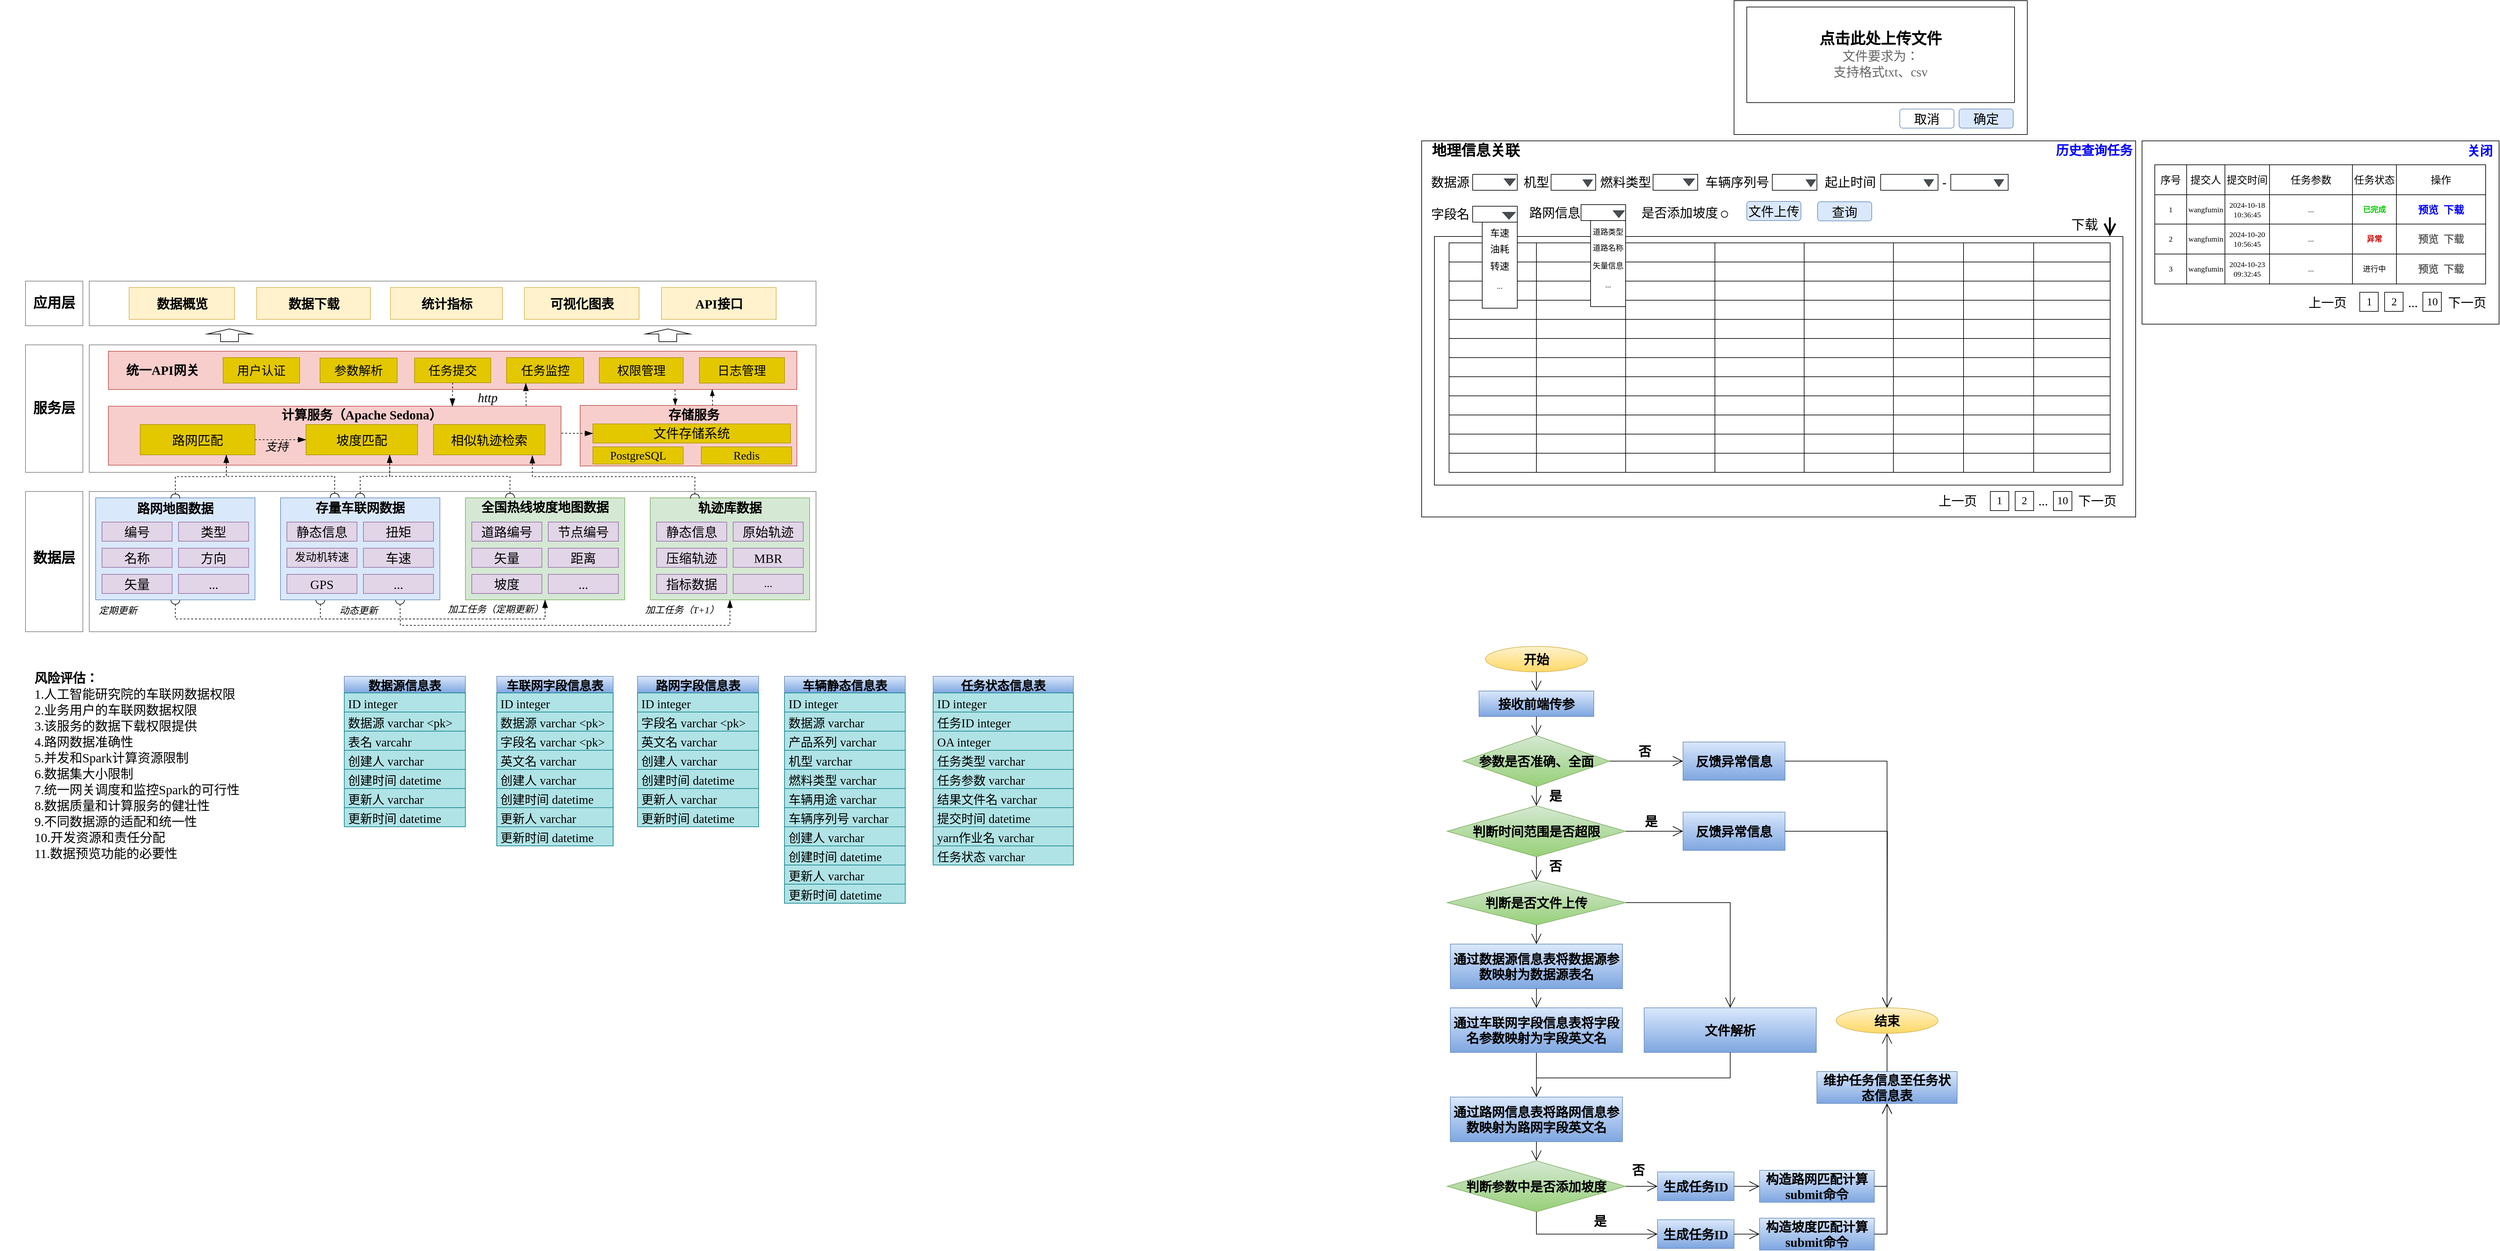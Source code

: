 <mxfile version="24.7.17">
  <diagram name="第 1 页" id="Ni90BN1wA_N-kfd-1URX">
    <mxGraphModel dx="3878" dy="2130" grid="1" gridSize="10" guides="1" tooltips="1" connect="1" arrows="1" fold="1" page="0" pageScale="1" pageWidth="3300" pageHeight="2339" math="0" shadow="0">
      <root>
        <mxCell id="0" />
        <mxCell id="1" parent="0" />
        <mxCell id="qYlMRX3e8qcYRXx63u1V-25" value="" style="rounded=0;whiteSpace=wrap;html=1;fontFamily=Architects Daughter;fontSource=https%3A%2F%2Ffonts.googleapis.com%2Fcss%3Ffamily%3DArchitects%2BDaughter;fillColor=none;strokeWidth=1;strokeColor=#808080;" parent="1" vertex="1">
          <mxGeometry x="-1600" y="-390" width="1140" height="220" as="geometry" />
        </mxCell>
        <mxCell id="2A0W2CnTfT9Ry1PuDVfl-24" value="" style="edgeStyle=orthogonalEdgeStyle;orthogonalLoop=1;jettySize=auto;html=1;rounded=0;fontFamily=Architects Daughter;fontSource=https%3A%2F%2Ffonts.googleapis.com%2Fcss%3Ffamily%3DArchitects%2BDaughter;fontSize=16;startSize=14;endArrow=blockThin;endSize=10;sourcePerimeterSpacing=8;targetPerimeterSpacing=8;endFill=1;exitX=0.75;exitY=1;exitDx=0;exitDy=0;entryX=0.5;entryY=1;entryDx=0;entryDy=0;dashed=1;startArrow=oval;startFill=0;" edge="1" parent="1" source="qYlMRX3e8qcYRXx63u1V-17" target="2A0W2CnTfT9Ry1PuDVfl-16">
          <mxGeometry width="140" relative="1" as="geometry">
            <mxPoint x="-1165" y="-210" as="sourcePoint" />
            <mxPoint x="-875" y="-210" as="targetPoint" />
            <Array as="points">
              <mxPoint x="-1112" y="-210" />
              <mxPoint x="-1112" y="-180" />
              <mxPoint x="-595" y="-180" />
            </Array>
          </mxGeometry>
        </mxCell>
        <mxCell id="qYlMRX3e8qcYRXx63u1V-200" value="" style="edgeStyle=orthogonalEdgeStyle;orthogonalLoop=1;jettySize=auto;html=1;rounded=0;fontFamily=Architects Daughter;fontSource=https%3A%2F%2Ffonts.googleapis.com%2Fcss%3Ffamily%3DArchitects%2BDaughter;fontSize=16;startSize=14;endArrow=blockThin;endSize=10;sourcePerimeterSpacing=8;targetPerimeterSpacing=8;endFill=1;entryX=0.5;entryY=1;entryDx=0;entryDy=0;dashed=1;startArrow=oval;startFill=0;exitX=0.25;exitY=1;exitDx=0;exitDy=0;" parent="1" source="qYlMRX3e8qcYRXx63u1V-17" target="qYlMRX3e8qcYRXx63u1V-7" edge="1">
          <mxGeometry width="140" relative="1" as="geometry">
            <mxPoint x="-1237.5" y="-210" as="sourcePoint" />
            <mxPoint x="-885" y="-210" as="targetPoint" />
            <Array as="points">
              <mxPoint x="-1238" y="-190" />
              <mxPoint x="-885" y="-190" />
            </Array>
          </mxGeometry>
        </mxCell>
        <mxCell id="qYlMRX3e8qcYRXx63u1V-120" value="" style="rounded=0;whiteSpace=wrap;html=1;fontFamily=Architects Daughter;fontSource=https%3A%2F%2Ffonts.googleapis.com%2Fcss%3Ffamily%3DArchitects%2BDaughter;strokeColor=#808080;" parent="1" vertex="1">
          <mxGeometry x="-1700" y="-390" width="90" height="220" as="geometry" />
        </mxCell>
        <mxCell id="qYlMRX3e8qcYRXx63u1V-119" value="" style="rounded=0;whiteSpace=wrap;html=1;fontFamily=Architects Daughter;fontSource=https%3A%2F%2Ffonts.googleapis.com%2Fcss%3Ffamily%3DArchitects%2BDaughter;strokeColor=#808080;" parent="1" vertex="1">
          <mxGeometry x="-1700" y="-620" width="90" height="200" as="geometry" />
        </mxCell>
        <mxCell id="qYlMRX3e8qcYRXx63u1V-118" value="" style="rounded=0;whiteSpace=wrap;html=1;fontFamily=Architects Daughter;fontSource=https%3A%2F%2Ffonts.googleapis.com%2Fcss%3Ffamily%3DArchitects%2BDaughter;strokeColor=#808080;" parent="1" vertex="1">
          <mxGeometry x="-1700" y="-720" width="90" height="70" as="geometry" />
        </mxCell>
        <mxCell id="qYlMRX3e8qcYRXx63u1V-75" value="" style="rounded=0;whiteSpace=wrap;html=1;fontFamily=Architects Daughter;fontSource=https%3A%2F%2Ffonts.googleapis.com%2Fcss%3Ffamily%3DArchitects%2BDaughter;fillColor=none;strokeWidth=1;strokeColor=#808080;" parent="1" vertex="1">
          <mxGeometry x="-1600" y="-620" width="1140" height="200" as="geometry" />
        </mxCell>
        <mxCell id="qYlMRX3e8qcYRXx63u1V-27" value="" style="rounded=0;whiteSpace=wrap;html=1;fontFamily=Architects Daughter;fontSource=https%3A%2F%2Ffonts.googleapis.com%2Fcss%3Ffamily%3DArchitects%2BDaughter;fillColor=none;strokeWidth=1;strokeColor=#808080;" parent="1" vertex="1">
          <mxGeometry x="-1600" y="-720" width="1140" height="70" as="geometry" />
        </mxCell>
        <mxCell id="qYlMRX3e8qcYRXx63u1V-7" value="" style="rounded=0;whiteSpace=wrap;html=1;fontFamily=宋体;fillColor=#d5e8d4;strokeColor=#82b366;" parent="1" vertex="1">
          <mxGeometry x="-1010" y="-380" width="250" height="160" as="geometry" />
        </mxCell>
        <mxCell id="qYlMRX3e8qcYRXx63u1V-12" value="" style="edgeStyle=orthogonalEdgeStyle;orthogonalLoop=1;jettySize=auto;html=1;rounded=0;fontFamily=Architects Daughter;fontSource=https%3A%2F%2Ffonts.googleapis.com%2Fcss%3Ffamily%3DArchitects%2BDaughter;fontSize=16;startSize=14;endArrow=blockThin;endSize=10;sourcePerimeterSpacing=8;targetPerimeterSpacing=8;endFill=1;exitX=0.5;exitY=1;exitDx=0;exitDy=0;dashed=1;startArrow=oval;startFill=0;entryX=0.5;entryY=1;entryDx=0;entryDy=0;" parent="1" source="qYlMRX3e8qcYRXx63u1V-18" edge="1" target="qYlMRX3e8qcYRXx63u1V-7">
          <mxGeometry width="140" relative="1" as="geometry">
            <mxPoint x="-1465" y="-160" as="sourcePoint" />
            <mxPoint x="-885" y="-220" as="targetPoint" />
            <Array as="points">
              <mxPoint x="-1465" y="-190" />
              <mxPoint x="-885" y="-190" />
            </Array>
          </mxGeometry>
        </mxCell>
        <mxCell id="qYlMRX3e8qcYRXx63u1V-16" value="&lt;span style=&quot;font-size: 20px;&quot;&gt;&lt;b&gt;数据概览&lt;/b&gt;&lt;/span&gt;" style="rounded=0;whiteSpace=wrap;html=1;fontFamily=宋体;fillColor=#fff2cc;strokeColor=#d6b656;" parent="1" vertex="1">
          <mxGeometry x="-1537.5" y="-710" width="165.5" height="50" as="geometry" />
        </mxCell>
        <mxCell id="qYlMRX3e8qcYRXx63u1V-17" value="" style="rounded=0;whiteSpace=wrap;html=1;fontFamily=宋体;fillColor=#dae8fc;strokeColor=#6c8ebf;" parent="1" vertex="1">
          <mxGeometry x="-1300" y="-380" width="250" height="160" as="geometry" />
        </mxCell>
        <mxCell id="qYlMRX3e8qcYRXx63u1V-18" value="" style="rounded=0;whiteSpace=wrap;html=1;fontFamily=宋体;fillColor=#dae8fc;strokeColor=#6c8ebf;" parent="1" vertex="1">
          <mxGeometry x="-1590" y="-380" width="250" height="160" as="geometry" />
        </mxCell>
        <mxCell id="qYlMRX3e8qcYRXx63u1V-19" value="&lt;font style=&quot;font-size: 20px;&quot;&gt;&lt;b&gt;数据下载&lt;/b&gt;&lt;/font&gt;" style="rounded=0;whiteSpace=wrap;html=1;fontFamily=宋体;fillColor=#fff2cc;strokeColor=#d6b656;" parent="1" vertex="1">
          <mxGeometry x="-1337.5" y="-710" width="178.5" height="50" as="geometry" />
        </mxCell>
        <mxCell id="qYlMRX3e8qcYRXx63u1V-26" value="&lt;b&gt;&lt;font style=&quot;font-size: 22px;&quot; face=&quot;宋体&quot;&gt;数据层&lt;/font&gt;&lt;/b&gt;" style="text;strokeColor=none;fillColor=none;html=1;align=center;verticalAlign=middle;whiteSpace=wrap;rounded=0;fontSize=20;fontFamily=Architects Daughter;fontSource=https%3A%2F%2Ffonts.googleapis.com%2Fcss%3Ffamily%3DArchitects%2BDaughter;" parent="1" vertex="1">
          <mxGeometry x="-1690" y="-300" width="70" height="30" as="geometry" />
        </mxCell>
        <mxCell id="qYlMRX3e8qcYRXx63u1V-28" value="&lt;b&gt;&lt;font style=&quot;font-size: 22px;&quot; face=&quot;宋体&quot;&gt;应用层&lt;/font&gt;&lt;/b&gt;" style="text;strokeColor=none;fillColor=none;html=1;align=center;verticalAlign=middle;whiteSpace=wrap;rounded=0;fontSize=20;fontFamily=Architects Daughter;fontSource=https%3A%2F%2Ffonts.googleapis.com%2Fcss%3Ffamily%3DArchitects%2BDaughter;" parent="1" vertex="1">
          <mxGeometry x="-1690" y="-700" width="70" height="30" as="geometry" />
        </mxCell>
        <mxCell id="qYlMRX3e8qcYRXx63u1V-36" value="&lt;b&gt;路网地图数据&lt;/b&gt;" style="text;strokeColor=none;fillColor=none;html=1;align=center;verticalAlign=middle;whiteSpace=wrap;rounded=0;fontSize=20;fontFamily=宋体;" parent="1" vertex="1">
          <mxGeometry x="-1530" y="-379" width="130" height="30" as="geometry" />
        </mxCell>
        <mxCell id="qYlMRX3e8qcYRXx63u1V-38" value="&lt;b&gt;存量车联网数据&lt;/b&gt;" style="text;strokeColor=none;fillColor=none;html=1;align=center;verticalAlign=middle;whiteSpace=wrap;rounded=0;fontSize=20;fontFamily=宋体;" parent="1" vertex="1">
          <mxGeometry x="-1255" y="-380" width="160" height="30" as="geometry" />
        </mxCell>
        <mxCell id="qYlMRX3e8qcYRXx63u1V-39" value="&lt;span style=&quot;font-family: 宋体;&quot;&gt;&lt;b&gt;全国热线坡度地图数据&lt;/b&gt;&lt;/span&gt;" style="text;strokeColor=none;fillColor=none;html=1;align=center;verticalAlign=middle;whiteSpace=wrap;rounded=0;fontSize=20;fontFamily=Architects Daughter;fontSource=https%3A%2F%2Ffonts.googleapis.com%2Fcss%3Ffamily%3DArchitects%2BDaughter;" parent="1" vertex="1">
          <mxGeometry x="-995" y="-380" width="220" height="30" as="geometry" />
        </mxCell>
        <mxCell id="qYlMRX3e8qcYRXx63u1V-40" value="&lt;span style=&quot;font-size: 20px;&quot;&gt;静态信息&lt;/span&gt;" style="rounded=0;whiteSpace=wrap;html=1;fontFamily=宋体;fillColor=#e1d5e7;strokeColor=#9673a6;fontSize=20;" parent="1" vertex="1">
          <mxGeometry x="-1290" y="-342" width="110" height="30" as="geometry" />
        </mxCell>
        <mxCell id="qYlMRX3e8qcYRXx63u1V-43" value="&lt;font style=&quot;font-size: 20px;&quot;&gt;扭矩&lt;/font&gt;" style="rounded=0;whiteSpace=wrap;html=1;fontFamily=宋体;fillColor=#e1d5e7;strokeColor=#9673a6;fontSize=20;" parent="1" vertex="1">
          <mxGeometry x="-1170" y="-342" width="110" height="30" as="geometry" />
        </mxCell>
        <mxCell id="qYlMRX3e8qcYRXx63u1V-44" value="&lt;font style=&quot;font-size: 17px;&quot;&gt;发动机转速&lt;/font&gt;" style="rounded=0;whiteSpace=wrap;html=1;fontFamily=宋体;fillColor=#e1d5e7;strokeColor=#9673a6;" parent="1" vertex="1">
          <mxGeometry x="-1290" y="-301" width="110" height="30" as="geometry" />
        </mxCell>
        <mxCell id="qYlMRX3e8qcYRXx63u1V-45" value="&lt;span style=&quot;font-size: 20px;&quot;&gt;车速&lt;/span&gt;" style="rounded=0;whiteSpace=wrap;html=1;fontFamily=宋体;fillColor=#e1d5e7;strokeColor=#9673a6;fontSize=20;" parent="1" vertex="1">
          <mxGeometry x="-1170" y="-301" width="110" height="30" as="geometry" />
        </mxCell>
        <mxCell id="qYlMRX3e8qcYRXx63u1V-46" value="&lt;font style=&quot;font-size: 20px;&quot; face=&quot;宋体&quot;&gt;GPS&lt;/font&gt;" style="rounded=0;whiteSpace=wrap;html=1;fontFamily=宋体;fillColor=#e1d5e7;strokeColor=#9673a6;fontSize=20;" parent="1" vertex="1">
          <mxGeometry x="-1290" y="-260" width="110" height="30" as="geometry" />
        </mxCell>
        <mxCell id="qYlMRX3e8qcYRXx63u1V-47" value="&lt;span style=&quot;font-size: 20px;&quot;&gt;...&lt;/span&gt;" style="rounded=0;whiteSpace=wrap;html=1;fontFamily=宋体;fillColor=#e1d5e7;strokeColor=#9673a6;fontSize=20;" parent="1" vertex="1">
          <mxGeometry x="-1170" y="-260" width="110" height="30" as="geometry" />
        </mxCell>
        <mxCell id="qYlMRX3e8qcYRXx63u1V-48" value="&lt;span style=&quot;font-size: 20px;&quot;&gt;编号&lt;/span&gt;" style="rounded=0;whiteSpace=wrap;html=1;fontFamily=宋体;fillColor=#e1d5e7;strokeColor=#9673a6;fontSize=20;" parent="1" vertex="1">
          <mxGeometry x="-1580" y="-342" width="110" height="30" as="geometry" />
        </mxCell>
        <mxCell id="qYlMRX3e8qcYRXx63u1V-49" value="&lt;span style=&quot;font-size: 20px;&quot;&gt;类型&lt;/span&gt;" style="rounded=0;whiteSpace=wrap;html=1;fontFamily=宋体;fillColor=#e1d5e7;strokeColor=#9673a6;fontSize=20;" parent="1" vertex="1">
          <mxGeometry x="-1460" y="-342" width="110" height="30" as="geometry" />
        </mxCell>
        <mxCell id="qYlMRX3e8qcYRXx63u1V-50" value="&lt;span style=&quot;font-size: 20px;&quot;&gt;名称&lt;/span&gt;" style="rounded=0;whiteSpace=wrap;html=1;fontFamily=宋体;fillColor=#e1d5e7;strokeColor=#9673a6;fontSize=20;" parent="1" vertex="1">
          <mxGeometry x="-1580" y="-301" width="110" height="30" as="geometry" />
        </mxCell>
        <mxCell id="qYlMRX3e8qcYRXx63u1V-51" value="&lt;span style=&quot;font-size: 20px;&quot;&gt;方向&lt;/span&gt;" style="rounded=0;whiteSpace=wrap;html=1;fontFamily=宋体;fillColor=#e1d5e7;strokeColor=#9673a6;fontSize=20;" parent="1" vertex="1">
          <mxGeometry x="-1460" y="-301" width="110" height="30" as="geometry" />
        </mxCell>
        <mxCell id="qYlMRX3e8qcYRXx63u1V-52" value="&lt;span style=&quot;font-size: 20px;&quot;&gt;矢量&lt;/span&gt;" style="rounded=0;whiteSpace=wrap;html=1;fontFamily=宋体;fillColor=#e1d5e7;strokeColor=#9673a6;fontSize=20;" parent="1" vertex="1">
          <mxGeometry x="-1580" y="-260" width="110" height="30" as="geometry" />
        </mxCell>
        <mxCell id="qYlMRX3e8qcYRXx63u1V-53" value="&lt;span style=&quot;font-size: 20px;&quot;&gt;...&lt;/span&gt;" style="rounded=0;whiteSpace=wrap;html=1;fontFamily=宋体;fillColor=#e1d5e7;strokeColor=#9673a6;fontSize=20;" parent="1" vertex="1">
          <mxGeometry x="-1460" y="-260" width="110" height="30" as="geometry" />
        </mxCell>
        <mxCell id="qYlMRX3e8qcYRXx63u1V-54" value="&lt;span style=&quot;font-size: 20px;&quot;&gt;道路编号&lt;/span&gt;" style="rounded=0;whiteSpace=wrap;html=1;fontFamily=宋体;fillColor=#e1d5e7;strokeColor=#9673a6;fontSize=20;" parent="1" vertex="1">
          <mxGeometry x="-1000" y="-342" width="110" height="30" as="geometry" />
        </mxCell>
        <mxCell id="qYlMRX3e8qcYRXx63u1V-55" value="&lt;span style=&quot;font-size: 20px;&quot;&gt;节点编号&lt;/span&gt;" style="rounded=0;whiteSpace=wrap;html=1;fontFamily=宋体;fillColor=#e1d5e7;strokeColor=#9673a6;fontSize=20;" parent="1" vertex="1">
          <mxGeometry x="-880" y="-342" width="110" height="30" as="geometry" />
        </mxCell>
        <mxCell id="qYlMRX3e8qcYRXx63u1V-56" value="&lt;span style=&quot;font-size: 20px;&quot;&gt;矢量&lt;/span&gt;" style="rounded=0;whiteSpace=wrap;html=1;fontFamily=宋体;fillColor=#e1d5e7;strokeColor=#9673a6;fontSize=20;" parent="1" vertex="1">
          <mxGeometry x="-1000" y="-301" width="110" height="30" as="geometry" />
        </mxCell>
        <mxCell id="qYlMRX3e8qcYRXx63u1V-57" value="&lt;span style=&quot;font-size: 20px;&quot;&gt;坡度&lt;/span&gt;" style="rounded=0;whiteSpace=wrap;html=1;fontFamily=宋体;fillColor=#e1d5e7;strokeColor=#9673a6;fontSize=20;" parent="1" vertex="1">
          <mxGeometry x="-1000" y="-260" width="110" height="30" as="geometry" />
        </mxCell>
        <mxCell id="qYlMRX3e8qcYRXx63u1V-58" value="&lt;span style=&quot;font-size: 20px;&quot;&gt;距离&lt;/span&gt;" style="rounded=0;whiteSpace=wrap;html=1;fontFamily=宋体;fillColor=#e1d5e7;strokeColor=#9673a6;fontSize=20;" parent="1" vertex="1">
          <mxGeometry x="-880" y="-301" width="110" height="30" as="geometry" />
        </mxCell>
        <mxCell id="qYlMRX3e8qcYRXx63u1V-60" value="&lt;span style=&quot;font-size: 20px;&quot;&gt;...&lt;/span&gt;" style="rounded=0;whiteSpace=wrap;html=1;fontFamily=宋体;fillColor=#e1d5e7;strokeColor=#9673a6;fontSize=20;" parent="1" vertex="1">
          <mxGeometry x="-880" y="-260" width="110" height="30" as="geometry" />
        </mxCell>
        <mxCell id="qYlMRX3e8qcYRXx63u1V-62" value="" style="rounded=0;whiteSpace=wrap;html=1;fontFamily=宋体;fillColor=#f8cecc;strokeColor=#b85450;" parent="1" vertex="1">
          <mxGeometry x="-1570" y="-523.75" width="710" height="92.5" as="geometry" />
        </mxCell>
        <mxCell id="qYlMRX3e8qcYRXx63u1V-63" value="" style="rounded=0;whiteSpace=wrap;html=1;fontFamily=Times New Roman;fillColor=#f8cecc;strokeColor=#b85450;" parent="1" vertex="1">
          <mxGeometry x="-830" y="-525" width="340" height="95" as="geometry" />
        </mxCell>
        <mxCell id="qYlMRX3e8qcYRXx63u1V-64" value="" style="rounded=0;whiteSpace=wrap;html=1;fontFamily=宋体;fillColor=#f8cecc;strokeColor=#b85450;" parent="1" vertex="1">
          <mxGeometry x="-1570" y="-610" width="1080" height="60" as="geometry" />
        </mxCell>
        <mxCell id="qYlMRX3e8qcYRXx63u1V-65" value="&lt;p style=&quot;line-height: 100%;&quot;&gt;&lt;font style=&quot;font-size: 18px;&quot;&gt;PostgreSQL&lt;/font&gt;&lt;/p&gt;" style="rounded=0;whiteSpace=wrap;html=1;fontFamily=Times New Roman;fontSize=17;fillColor=#e3c800;fontColor=#000000;strokeColor=#B09500;" parent="1" vertex="1">
          <mxGeometry x="-810" y="-460" width="141.75" height="27" as="geometry" />
        </mxCell>
        <mxCell id="qYlMRX3e8qcYRXx63u1V-66" value="&lt;p style=&quot;line-height: 100%;&quot;&gt;&lt;font style=&quot;font-size: 18px;&quot;&gt;Redis&lt;/font&gt;&lt;/p&gt;" style="rounded=0;whiteSpace=wrap;html=1;fontFamily=Times New Roman;fontSize=17;fillColor=#e3c800;fontColor=#000000;strokeColor=#B09500;" parent="1" vertex="1">
          <mxGeometry x="-640" y="-460" width="141.75" height="27" as="geometry" />
        </mxCell>
        <mxCell id="qYlMRX3e8qcYRXx63u1V-67" value="&lt;font face=&quot;宋体&quot;&gt;&lt;b&gt;存储服务&lt;/b&gt;&lt;/font&gt;" style="text;strokeColor=none;fillColor=none;html=1;align=center;verticalAlign=middle;whiteSpace=wrap;rounded=0;fontSize=20;fontFamily=Architects Daughter;fontSource=https%3A%2F%2Ffonts.googleapis.com%2Fcss%3Ffamily%3DArchitects%2BDaughter;" parent="1" vertex="1">
          <mxGeometry x="-710" y="-525" width="117" height="30" as="geometry" />
        </mxCell>
        <mxCell id="qYlMRX3e8qcYRXx63u1V-68" value="&lt;font style=&quot;font-size: 20px;&quot; face=&quot;宋体&quot;&gt;路网匹配&lt;/font&gt;" style="rounded=0;whiteSpace=wrap;html=1;fontFamily=Architects Daughter;fontSource=https%3A%2F%2Ffonts.googleapis.com%2Fcss%3Ffamily%3DArchitects%2BDaughter;fillColor=#e3c800;fontColor=#000000;strokeColor=#B09500;" parent="1" vertex="1">
          <mxGeometry x="-1520" y="-495" width="180" height="47.5" as="geometry" />
        </mxCell>
        <mxCell id="qYlMRX3e8qcYRXx63u1V-69" value="&lt;b&gt;&lt;font face=&quot;宋体&quot;&gt;计算服务（&lt;/font&gt;&lt;span style=&quot;font-family: &amp;quot;Times New Roman&amp;quot;;&quot;&gt;Apache Sedona&lt;/span&gt;&lt;font face=&quot;宋体&quot;&gt;）&lt;/font&gt;&lt;/b&gt;" style="text;strokeColor=none;fillColor=none;html=1;align=center;verticalAlign=middle;whiteSpace=wrap;rounded=0;fontSize=20;fontFamily=Architects Daughter;fontSource=https%3A%2F%2Ffonts.googleapis.com%2Fcss%3Ffamily%3DArchitects%2BDaughter;" parent="1" vertex="1">
          <mxGeometry x="-1308" y="-525" width="271" height="30" as="geometry" />
        </mxCell>
        <mxCell id="qYlMRX3e8qcYRXx63u1V-72" value="&lt;font style=&quot;font-size: 20px;&quot; face=&quot;Times New Roman&quot;&gt;&lt;i&gt;http&lt;/i&gt;&lt;/font&gt;" style="text;strokeColor=none;fillColor=none;html=1;align=center;verticalAlign=middle;whiteSpace=wrap;rounded=0;fontSize=18;fontFamily=Architects Daughter;fontSource=https%3A%2F%2Ffonts.googleapis.com%2Fcss%3Ffamily%3DArchitects%2BDaughter;" parent="1" vertex="1">
          <mxGeometry x="-1000" y="-550" width="50" height="25" as="geometry" />
        </mxCell>
        <mxCell id="qYlMRX3e8qcYRXx63u1V-83" value="&lt;span style=&quot;font-family: 宋体;&quot;&gt;&lt;b&gt;统一API网关&lt;/b&gt;&lt;/span&gt;" style="text;strokeColor=none;fillColor=none;html=1;align=center;verticalAlign=middle;whiteSpace=wrap;rounded=0;fontSize=20;fontFamily=Architects Daughter;fontSource=https%3A%2F%2Ffonts.googleapis.com%2Fcss%3Ffamily%3DArchitects%2BDaughter;" parent="1" vertex="1">
          <mxGeometry x="-1550" y="-594.99" width="130" height="30" as="geometry" />
        </mxCell>
        <mxCell id="qYlMRX3e8qcYRXx63u1V-84" value="&lt;p style=&quot;line-height: 100%;&quot;&gt;用户认证&lt;/p&gt;" style="rounded=0;whiteSpace=wrap;html=1;fontFamily=宋体;fontSize=19;fillColor=#e3c800;fontColor=#000000;strokeColor=#B09500;" parent="1" vertex="1">
          <mxGeometry x="-1390" y="-600" width="120" height="40" as="geometry" />
        </mxCell>
        <mxCell id="qYlMRX3e8qcYRXx63u1V-85" value="&lt;p style=&quot;line-height: 100%;&quot;&gt;权限管理&lt;/p&gt;" style="rounded=0;whiteSpace=wrap;html=1;fontFamily=宋体;fontSize=19;fillColor=#e3c800;fontColor=#000000;strokeColor=#B09500;" parent="1" vertex="1">
          <mxGeometry x="-800" y="-600" width="131.75" height="40" as="geometry" />
        </mxCell>
        <mxCell id="qYlMRX3e8qcYRXx63u1V-87" value="&lt;p style=&quot;line-height: 100%;&quot;&gt;日志管理&lt;/p&gt;" style="rounded=0;whiteSpace=wrap;html=1;fontFamily=宋体;fontSize=19;fillColor=#e3c800;fontColor=#000000;strokeColor=#B09500;" parent="1" vertex="1">
          <mxGeometry x="-642.87" y="-600" width="133.37" height="40" as="geometry" />
        </mxCell>
        <mxCell id="qYlMRX3e8qcYRXx63u1V-88" value="&lt;p style=&quot;line-height: 100%;&quot;&gt;参数解析&lt;/p&gt;" style="rounded=0;whiteSpace=wrap;html=1;fontFamily=宋体;fontSize=19;fillColor=#e3c800;fontColor=#000000;strokeColor=#B09500;" parent="1" vertex="1">
          <mxGeometry x="-1238" y="-599.37" width="121" height="38.75" as="geometry" />
        </mxCell>
        <mxCell id="qYlMRX3e8qcYRXx63u1V-89" value="&lt;p style=&quot;line-height: 100%;&quot;&gt;任务提交&lt;/p&gt;" style="rounded=0;whiteSpace=wrap;html=1;fontFamily=宋体;fontSize=19;fillColor=#e3c800;fontColor=#000000;strokeColor=#B09500;" parent="1" vertex="1">
          <mxGeometry x="-1089.75" y="-599.37" width="119.5" height="38.75" as="geometry" />
        </mxCell>
        <mxCell id="qYlMRX3e8qcYRXx63u1V-90" value="&lt;p style=&quot;line-height: 100%;&quot;&gt;任务监控&lt;/p&gt;" style="rounded=0;whiteSpace=wrap;html=1;fontFamily=宋体;fontSize=19;fillColor=#e3c800;fontColor=#000000;strokeColor=#B09500;" parent="1" vertex="1">
          <mxGeometry x="-945.5" y="-600" width="121" height="40" as="geometry" />
        </mxCell>
        <mxCell id="qYlMRX3e8qcYRXx63u1V-95" value="" style="edgeStyle=none;orthogonalLoop=1;jettySize=auto;html=1;rounded=0;fontFamily=Architects Daughter;fontSource=https%3A%2F%2Ffonts.googleapis.com%2Fcss%3Ffamily%3DArchitects%2BDaughter;fontSize=16;startSize=14;endArrow=blockThin;endSize=8;sourcePerimeterSpacing=8;targetPerimeterSpacing=8;curved=1;dashed=1;endFill=1;entryX=0.25;entryY=0;entryDx=0;entryDy=0;exitX=0.823;exitY=1.006;exitDx=0;exitDy=0;exitPerimeter=0;" parent="1" source="qYlMRX3e8qcYRXx63u1V-64" target="qYlMRX3e8qcYRXx63u1V-67" edge="1">
          <mxGeometry width="140" relative="1" as="geometry">
            <mxPoint x="-912" y="-525" as="sourcePoint" />
            <mxPoint x="-888" y="-500" as="targetPoint" />
            <Array as="points" />
          </mxGeometry>
        </mxCell>
        <mxCell id="qYlMRX3e8qcYRXx63u1V-96" value="" style="edgeStyle=none;orthogonalLoop=1;jettySize=auto;html=1;rounded=0;fontFamily=Architects Daughter;fontSource=https%3A%2F%2Ffonts.googleapis.com%2Fcss%3Ffamily%3DArchitects%2BDaughter;fontSize=16;startSize=14;endArrow=blockThin;endSize=8;sourcePerimeterSpacing=8;targetPerimeterSpacing=8;curved=1;dashed=1;endFill=1;exitX=0.75;exitY=0;exitDx=0;exitDy=0;entryX=0.877;entryY=0.994;entryDx=0;entryDy=0;entryPerimeter=0;" parent="1" source="qYlMRX3e8qcYRXx63u1V-67" target="qYlMRX3e8qcYRXx63u1V-64" edge="1">
          <mxGeometry width="140" relative="1" as="geometry">
            <mxPoint x="-877" y="-500" as="sourcePoint" />
            <mxPoint x="-877" y="-530" as="targetPoint" />
            <Array as="points" />
          </mxGeometry>
        </mxCell>
        <mxCell id="qYlMRX3e8qcYRXx63u1V-97" value="&lt;b&gt;&lt;font style=&quot;font-size: 22px;&quot; face=&quot;宋体&quot;&gt;服务层&lt;/font&gt;&lt;/b&gt;" style="text;strokeColor=none;fillColor=none;html=1;align=center;verticalAlign=middle;whiteSpace=wrap;rounded=0;fontSize=20;fontFamily=Architects Daughter;fontSource=https%3A%2F%2Ffonts.googleapis.com%2Fcss%3Ffamily%3DArchitects%2BDaughter;" parent="1" vertex="1">
          <mxGeometry x="-1690" y="-535" width="70" height="30" as="geometry" />
        </mxCell>
        <mxCell id="qYlMRX3e8qcYRXx63u1V-107" value="&lt;font style=&quot;font-size: 20px;&quot; face=&quot;宋体&quot;&gt;坡度匹配&lt;/font&gt;" style="rounded=0;whiteSpace=wrap;html=1;fontFamily=Architects Daughter;fontSource=https%3A%2F%2Ffonts.googleapis.com%2Fcss%3Ffamily%3DArchitects%2BDaughter;fillColor=#e3c800;fontColor=#000000;strokeColor=#B09500;" parent="1" vertex="1">
          <mxGeometry x="-1260" y="-495" width="175" height="47.5" as="geometry" />
        </mxCell>
        <mxCell id="qYlMRX3e8qcYRXx63u1V-108" value="" style="edgeStyle=none;orthogonalLoop=1;jettySize=auto;html=1;rounded=0;fontFamily=Architects Daughter;fontSource=https%3A%2F%2Ffonts.googleapis.com%2Fcss%3Ffamily%3DArchitects%2BDaughter;fontSize=16;startSize=14;endArrow=blockThin;endSize=10;sourcePerimeterSpacing=8;targetPerimeterSpacing=8;curved=1;exitX=1;exitY=0.5;exitDx=0;exitDy=0;entryX=0;entryY=0.5;entryDx=0;entryDy=0;dashed=1;endFill=1;" parent="1" source="qYlMRX3e8qcYRXx63u1V-68" target="qYlMRX3e8qcYRXx63u1V-107" edge="1">
          <mxGeometry width="140" relative="1" as="geometry">
            <mxPoint x="-1300" y="-470.83" as="sourcePoint" />
            <mxPoint x="-1240" y="-470.83" as="targetPoint" />
            <Array as="points" />
          </mxGeometry>
        </mxCell>
        <mxCell id="qYlMRX3e8qcYRXx63u1V-109" value="&lt;font style=&quot;font-size: 18px;&quot; face=&quot;宋体&quot;&gt;&lt;i&gt;支持&lt;/i&gt;&lt;/font&gt;" style="text;strokeColor=none;fillColor=none;html=1;align=center;verticalAlign=middle;whiteSpace=wrap;rounded=0;fontSize=18;fontFamily=Architects Daughter;fontSource=https%3A%2F%2Ffonts.googleapis.com%2Fcss%3Ffamily%3DArchitects%2BDaughter;" parent="1" vertex="1">
          <mxGeometry x="-1331" y="-470" width="50" height="20" as="geometry" />
        </mxCell>
        <mxCell id="qYlMRX3e8qcYRXx63u1V-110" value="" style="edgeStyle=orthogonalEdgeStyle;orthogonalLoop=1;jettySize=auto;html=1;rounded=0;fontFamily=Architects Daughter;fontSource=https%3A%2F%2Ffonts.googleapis.com%2Fcss%3Ffamily%3DArchitects%2BDaughter;fontSize=16;startSize=5;endArrow=blockThin;endSize=10;sourcePerimeterSpacing=8;targetPerimeterSpacing=8;dashed=1;endFill=1;entryX=0.75;entryY=1;entryDx=0;entryDy=0;exitX=0.5;exitY=0;exitDx=0;exitDy=0;startArrow=halfCircle;startFill=0;" parent="1" source="qYlMRX3e8qcYRXx63u1V-36" target="qYlMRX3e8qcYRXx63u1V-68" edge="1">
          <mxGeometry width="140" relative="1" as="geometry">
            <mxPoint x="-1630" y="-410" as="sourcePoint" />
            <mxPoint x="-1490" y="-410" as="targetPoint" />
          </mxGeometry>
        </mxCell>
        <mxCell id="qYlMRX3e8qcYRXx63u1V-111" value="" style="edgeStyle=orthogonalEdgeStyle;orthogonalLoop=1;jettySize=auto;html=1;rounded=0;fontFamily=Architects Daughter;fontSource=https%3A%2F%2Ffonts.googleapis.com%2Fcss%3Ffamily%3DArchitects%2BDaughter;fontSize=16;startSize=5;endArrow=blockThin;endSize=10;sourcePerimeterSpacing=8;targetPerimeterSpacing=8;dashed=1;endFill=1;entryX=0.75;entryY=1;entryDx=0;entryDy=0;exitX=0.25;exitY=0;exitDx=0;exitDy=0;startArrow=halfCircle;startFill=0;" parent="1" source="qYlMRX3e8qcYRXx63u1V-38" target="qYlMRX3e8qcYRXx63u1V-68" edge="1">
          <mxGeometry width="140" relative="1" as="geometry">
            <mxPoint x="-1455" y="-370" as="sourcePoint" />
            <mxPoint x="-1385" y="-422" as="targetPoint" />
          </mxGeometry>
        </mxCell>
        <mxCell id="qYlMRX3e8qcYRXx63u1V-112" value="" style="edgeStyle=orthogonalEdgeStyle;orthogonalLoop=1;jettySize=auto;html=1;rounded=0;fontFamily=Architects Daughter;fontSource=https%3A%2F%2Ffonts.googleapis.com%2Fcss%3Ffamily%3DArchitects%2BDaughter;fontSize=16;startSize=5;endArrow=blockThin;endSize=10;sourcePerimeterSpacing=8;targetPerimeterSpacing=8;dashed=1;endFill=1;entryX=0.75;entryY=1;entryDx=0;entryDy=0;exitX=0.5;exitY=0;exitDx=0;exitDy=0;startArrow=halfCircle;startFill=0;" parent="1" source="qYlMRX3e8qcYRXx63u1V-38" target="qYlMRX3e8qcYRXx63u1V-107" edge="1">
          <mxGeometry width="140" relative="1" as="geometry">
            <mxPoint x="-1455" y="-370" as="sourcePoint" />
            <mxPoint x="-1385" y="-422" as="targetPoint" />
          </mxGeometry>
        </mxCell>
        <mxCell id="qYlMRX3e8qcYRXx63u1V-113" value="" style="edgeStyle=orthogonalEdgeStyle;orthogonalLoop=1;jettySize=auto;html=1;rounded=0;fontFamily=Architects Daughter;fontSource=https%3A%2F%2Ffonts.googleapis.com%2Fcss%3Ffamily%3DArchitects%2BDaughter;fontSize=16;startSize=5;endArrow=blockThin;endSize=10;sourcePerimeterSpacing=8;targetPerimeterSpacing=8;dashed=1;endFill=1;entryX=0.75;entryY=1;entryDx=0;entryDy=0;exitX=0.25;exitY=0;exitDx=0;exitDy=0;startArrow=halfCircle;startFill=0;" parent="1" source="qYlMRX3e8qcYRXx63u1V-39" target="qYlMRX3e8qcYRXx63u1V-107" edge="1">
          <mxGeometry width="140" relative="1" as="geometry">
            <mxPoint x="-1165" y="-378" as="sourcePoint" />
            <mxPoint x="-1129" y="-422" as="targetPoint" />
          </mxGeometry>
        </mxCell>
        <mxCell id="qYlMRX3e8qcYRXx63u1V-115" value="&lt;font style=&quot;font-size: 20px;&quot;&gt;&lt;b&gt;统计指标&lt;/b&gt;&lt;/font&gt;" style="rounded=0;whiteSpace=wrap;html=1;fontFamily=宋体;fillColor=#fff2cc;strokeColor=#d6b656;" parent="1" vertex="1">
          <mxGeometry x="-1127.5" y="-710" width="175.5" height="50" as="geometry" />
        </mxCell>
        <mxCell id="qYlMRX3e8qcYRXx63u1V-116" value="" style="edgeStyle=none;orthogonalLoop=1;jettySize=auto;html=1;rounded=0;fontFamily=Architects Daughter;fontSource=https%3A%2F%2Ffonts.googleapis.com%2Fcss%3Ffamily%3DArchitects%2BDaughter;fontSize=16;startSize=14;endArrow=blockThin;endSize=10;sourcePerimeterSpacing=8;targetPerimeterSpacing=8;curved=1;endFill=1;dashed=1;exitX=0.5;exitY=1;exitDx=0;exitDy=0;entryX=0.76;entryY=0.005;entryDx=0;entryDy=0;entryPerimeter=0;" parent="1" source="qYlMRX3e8qcYRXx63u1V-89" target="qYlMRX3e8qcYRXx63u1V-62" edge="1">
          <mxGeometry width="140" relative="1" as="geometry">
            <mxPoint x="-1230" y="-500" as="sourcePoint" />
            <mxPoint x="-1090" y="-500" as="targetPoint" />
            <Array as="points" />
          </mxGeometry>
        </mxCell>
        <mxCell id="qYlMRX3e8qcYRXx63u1V-117" value="" style="edgeStyle=none;orthogonalLoop=1;jettySize=auto;html=1;rounded=0;fontFamily=Architects Daughter;fontSource=https%3A%2F%2Ffonts.googleapis.com%2Fcss%3Ffamily%3DArchitects%2BDaughter;fontSize=16;startSize=14;endArrow=blockThin;endSize=10;sourcePerimeterSpacing=8;targetPerimeterSpacing=8;curved=1;endFill=1;dashed=1;entryX=0.25;entryY=1;entryDx=0;entryDy=0;exitX=0.923;exitY=-0.006;exitDx=0;exitDy=0;exitPerimeter=0;" parent="1" source="qYlMRX3e8qcYRXx63u1V-62" target="qYlMRX3e8qcYRXx63u1V-90" edge="1">
          <mxGeometry width="140" relative="1" as="geometry">
            <mxPoint x="-1145" y="-530" as="sourcePoint" />
            <mxPoint x="-1145" y="-489" as="targetPoint" />
            <Array as="points" />
          </mxGeometry>
        </mxCell>
        <mxCell id="qYlMRX3e8qcYRXx63u1V-121" value="&lt;font style=&quot;font-size: 20px;&quot;&gt;&lt;b&gt;可视化图表&lt;/b&gt;&lt;/font&gt;" style="rounded=0;whiteSpace=wrap;html=1;fontFamily=宋体;fillColor=#fff2cc;strokeColor=#d6b656;" parent="1" vertex="1">
          <mxGeometry x="-917.5" y="-710" width="180" height="50" as="geometry" />
        </mxCell>
        <mxCell id="qYlMRX3e8qcYRXx63u1V-124" value="" style="shape=singleArrow;whiteSpace=wrap;html=1;arrowWidth=0.4;arrowSize=0.4;fontFamily=Architects Daughter;fontSource=https%3A%2F%2Ffonts.googleapis.com%2Fcss%3Ffamily%3DArchitects%2BDaughter;rotation=-90;" parent="1" vertex="1">
          <mxGeometry x="-1390" y="-670" width="20" height="70" as="geometry" />
        </mxCell>
        <mxCell id="qYlMRX3e8qcYRXx63u1V-125" value="" style="shape=singleArrow;whiteSpace=wrap;html=1;arrowWidth=0.4;arrowSize=0.4;fontFamily=Architects Daughter;fontSource=https%3A%2F%2Ffonts.googleapis.com%2Fcss%3Ffamily%3DArchitects%2BDaughter;rotation=-90;" parent="1" vertex="1">
          <mxGeometry x="-702.5" y="-670" width="20" height="70" as="geometry" />
        </mxCell>
        <mxCell id="qYlMRX3e8qcYRXx63u1V-126" value="&lt;p style=&quot;line-height: 100%;&quot;&gt;&lt;font style=&quot;font-size: 20px;&quot; face=&quot;宋体&quot;&gt;文件存储系统&lt;/font&gt;&lt;/p&gt;" style="rounded=0;whiteSpace=wrap;html=1;fontFamily=Times New Roman;fontSize=17;fillColor=#e3c800;fontColor=#000000;strokeColor=#B09500;" parent="1" vertex="1">
          <mxGeometry x="-810" y="-496" width="310" height="30" as="geometry" />
        </mxCell>
        <mxCell id="qYlMRX3e8qcYRXx63u1V-127" value="" style="edgeStyle=none;orthogonalLoop=1;jettySize=auto;html=1;rounded=0;fontFamily=Architects Daughter;fontSource=https%3A%2F%2Ffonts.googleapis.com%2Fcss%3Ffamily%3DArchitects%2BDaughter;fontSize=16;startSize=14;endArrow=blockThin;endSize=10;sourcePerimeterSpacing=8;targetPerimeterSpacing=8;curved=1;exitX=1.001;exitY=0.458;exitDx=0;exitDy=0;entryX=0;entryY=0.5;entryDx=0;entryDy=0;dashed=1;endFill=1;exitPerimeter=0;" parent="1" source="qYlMRX3e8qcYRXx63u1V-62" target="qYlMRX3e8qcYRXx63u1V-126" edge="1">
          <mxGeometry width="140" relative="1" as="geometry">
            <mxPoint x="-1060" y="-460" as="sourcePoint" />
            <mxPoint x="-920" y="-460" as="targetPoint" />
            <Array as="points" />
          </mxGeometry>
        </mxCell>
        <mxCell id="qYlMRX3e8qcYRXx63u1V-128" value="" style="rounded=0;whiteSpace=wrap;html=1;fontFamily=Architects Daughter;fontSource=https%3A%2F%2Ffonts.googleapis.com%2Fcss%3Ffamily%3DArchitects%2BDaughter;" parent="1" vertex="1">
          <mxGeometry x="490" y="-940" width="1120" height="590" as="geometry" />
        </mxCell>
        <mxCell id="qYlMRX3e8qcYRXx63u1V-129" value="&lt;font style=&quot;font-size: 23px;&quot;&gt;地理信息关联&lt;/font&gt;" style="text;strokeColor=none;fillColor=none;html=1;align=center;verticalAlign=middle;whiteSpace=wrap;rounded=0;fontSize=20;fontFamily=宋体;fontStyle=1" parent="1" vertex="1">
          <mxGeometry x="490" y="-940" width="170" height="30" as="geometry" />
        </mxCell>
        <mxCell id="qYlMRX3e8qcYRXx63u1V-130" value="" style="rounded=0;whiteSpace=wrap;html=1;fontFamily=Architects Daughter;fontSource=https%3A%2F%2Ffonts.googleapis.com%2Fcss%3Ffamily%3DArchitects%2BDaughter;" parent="1" vertex="1">
          <mxGeometry x="693" y="-887.5" width="70" height="25" as="geometry" />
        </mxCell>
        <mxCell id="qYlMRX3e8qcYRXx63u1V-131" value="&lt;font face=&quot;宋体&quot;&gt;机型&lt;/font&gt;" style="text;strokeColor=none;fillColor=none;html=1;align=center;verticalAlign=middle;whiteSpace=wrap;rounded=0;fontSize=20;fontFamily=Architects Daughter;fontSource=https%3A%2F%2Ffonts.googleapis.com%2Fcss%3Ffamily%3DArchitects%2BDaughter;" parent="1" vertex="1">
          <mxGeometry x="640" y="-890" width="60" height="30" as="geometry" />
        </mxCell>
        <mxCell id="qYlMRX3e8qcYRXx63u1V-132" value="" style="rounded=0;whiteSpace=wrap;html=1;fontFamily=Architects Daughter;fontSource=https%3A%2F%2Ffonts.googleapis.com%2Fcss%3Ffamily%3DArchitects%2BDaughter;" parent="1" vertex="1">
          <mxGeometry x="853" y="-887.5" width="70" height="25" as="geometry" />
        </mxCell>
        <mxCell id="qYlMRX3e8qcYRXx63u1V-133" value="&lt;font face=&quot;宋体&quot;&gt;燃料类型&lt;/font&gt;" style="text;strokeColor=none;fillColor=none;html=1;align=center;verticalAlign=middle;whiteSpace=wrap;rounded=0;fontSize=20;fontFamily=Architects Daughter;fontSource=https%3A%2F%2Ffonts.googleapis.com%2Fcss%3Ffamily%3DArchitects%2BDaughter;" parent="1" vertex="1">
          <mxGeometry x="760" y="-890" width="100" height="30" as="geometry" />
        </mxCell>
        <mxCell id="qYlMRX3e8qcYRXx63u1V-134" value="" style="rounded=0;whiteSpace=wrap;html=1;fontFamily=Architects Daughter;fontSource=https%3A%2F%2Ffonts.googleapis.com%2Fcss%3Ffamily%3DArchitects%2BDaughter;" parent="1" vertex="1">
          <mxGeometry x="1040" y="-887.5" width="70" height="25" as="geometry" />
        </mxCell>
        <mxCell id="qYlMRX3e8qcYRXx63u1V-135" value="&lt;font face=&quot;宋体&quot;&gt;车辆序列号&lt;/font&gt;" style="text;strokeColor=none;fillColor=none;html=1;align=center;verticalAlign=middle;whiteSpace=wrap;rounded=0;fontSize=20;fontFamily=Architects Daughter;fontSource=https%3A%2F%2Ffonts.googleapis.com%2Fcss%3Ffamily%3DArchitects%2BDaughter;" parent="1" vertex="1">
          <mxGeometry x="930" y="-890" width="110" height="30" as="geometry" />
        </mxCell>
        <mxCell id="qYlMRX3e8qcYRXx63u1V-136" value="&lt;font face=&quot;宋体&quot;&gt;起止时间&lt;/font&gt;" style="text;strokeColor=none;fillColor=none;html=1;align=center;verticalAlign=middle;whiteSpace=wrap;rounded=0;fontSize=20;fontFamily=Architects Daughter;fontSource=https%3A%2F%2Ffonts.googleapis.com%2Fcss%3Ffamily%3DArchitects%2BDaughter;" parent="1" vertex="1">
          <mxGeometry x="1115" y="-890" width="95" height="30" as="geometry" />
        </mxCell>
        <mxCell id="qYlMRX3e8qcYRXx63u1V-137" value="" style="rounded=0;whiteSpace=wrap;html=1;fontFamily=Architects Daughter;fontSource=https%3A%2F%2Ffonts.googleapis.com%2Fcss%3Ffamily%3DArchitects%2BDaughter;" parent="1" vertex="1">
          <mxGeometry x="1210" y="-887.5" width="90" height="25" as="geometry" />
        </mxCell>
        <mxCell id="qYlMRX3e8qcYRXx63u1V-138" value="" style="rounded=0;whiteSpace=wrap;html=1;fontFamily=Architects Daughter;fontSource=https%3A%2F%2Ffonts.googleapis.com%2Fcss%3Ffamily%3DArchitects%2BDaughter;" parent="1" vertex="1">
          <mxGeometry x="1320" y="-887.5" width="90" height="25" as="geometry" />
        </mxCell>
        <mxCell id="qYlMRX3e8qcYRXx63u1V-139" value="&lt;font face=&quot;宋体&quot;&gt;-&lt;/font&gt;" style="text;strokeColor=none;fillColor=none;html=1;align=center;verticalAlign=middle;whiteSpace=wrap;rounded=0;fontSize=20;fontFamily=Architects Daughter;fontSource=https%3A%2F%2Ffonts.googleapis.com%2Fcss%3Ffamily%3DArchitects%2BDaughter;" parent="1" vertex="1">
          <mxGeometry x="1300" y="-890" width="20" height="30" as="geometry" />
        </mxCell>
        <mxCell id="qYlMRX3e8qcYRXx63u1V-140" value="" style="rounded=0;whiteSpace=wrap;html=1;fontFamily=Architects Daughter;fontSource=https%3A%2F%2Ffonts.googleapis.com%2Fcss%3Ffamily%3DArchitects%2BDaughter;" parent="1" vertex="1">
          <mxGeometry x="570" y="-887.5" width="70" height="25" as="geometry" />
        </mxCell>
        <mxCell id="qYlMRX3e8qcYRXx63u1V-141" value="&lt;font face=&quot;宋体&quot;&gt;数据源&lt;/font&gt;" style="text;strokeColor=none;fillColor=none;html=1;align=center;verticalAlign=middle;whiteSpace=wrap;rounded=0;fontSize=20;fontFamily=Architects Daughter;fontSource=https%3A%2F%2Ffonts.googleapis.com%2Fcss%3Ffamily%3DArchitects%2BDaughter;" parent="1" vertex="1">
          <mxGeometry x="500" y="-890" width="70" height="30" as="geometry" />
        </mxCell>
        <mxCell id="qYlMRX3e8qcYRXx63u1V-142" value="" style="rounded=0;whiteSpace=wrap;html=1;fontFamily=Architects Daughter;fontSource=https%3A%2F%2Ffonts.googleapis.com%2Fcss%3Ffamily%3DArchitects%2BDaughter;" parent="1" vertex="1">
          <mxGeometry x="570" y="-837.5" width="70" height="25" as="geometry" />
        </mxCell>
        <mxCell id="qYlMRX3e8qcYRXx63u1V-143" value="&lt;font face=&quot;宋体&quot;&gt;字段名&lt;/font&gt;" style="text;strokeColor=none;fillColor=none;html=1;align=center;verticalAlign=middle;whiteSpace=wrap;rounded=0;fontSize=20;fontFamily=Architects Daughter;fontSource=https%3A%2F%2Ffonts.googleapis.com%2Fcss%3Ffamily%3DArchitects%2BDaughter;" parent="1" vertex="1">
          <mxGeometry x="500" y="-840" width="70" height="30" as="geometry" />
        </mxCell>
        <mxCell id="qYlMRX3e8qcYRXx63u1V-144" value="" style="rounded=0;whiteSpace=wrap;html=1;fontFamily=Architects Daughter;fontSource=https%3A%2F%2Ffonts.googleapis.com%2Fcss%3Ffamily%3DArchitects%2BDaughter;" parent="1" vertex="1">
          <mxGeometry x="740" y="-840" width="70" height="25" as="geometry" />
        </mxCell>
        <mxCell id="qYlMRX3e8qcYRXx63u1V-145" value="&lt;font face=&quot;宋体&quot;&gt;路网信息&lt;/font&gt;" style="text;strokeColor=none;fillColor=none;html=1;align=center;verticalAlign=middle;whiteSpace=wrap;rounded=0;fontSize=20;fontFamily=Architects Daughter;fontSource=https%3A%2F%2Ffonts.googleapis.com%2Fcss%3Ffamily%3DArchitects%2BDaughter;" parent="1" vertex="1">
          <mxGeometry x="658" y="-842.5" width="82" height="30" as="geometry" />
        </mxCell>
        <mxCell id="qYlMRX3e8qcYRXx63u1V-147" value="&lt;font face=&quot;宋体&quot;&gt;是否添加坡度&lt;/font&gt;" style="text;strokeColor=none;fillColor=none;html=1;align=center;verticalAlign=middle;whiteSpace=wrap;rounded=0;fontSize=20;fontFamily=Architects Daughter;fontSource=https%3A%2F%2Ffonts.googleapis.com%2Fcss%3Ffamily%3DArchitects%2BDaughter;" parent="1" vertex="1">
          <mxGeometry x="830" y="-842.5" width="130" height="30" as="geometry" />
        </mxCell>
        <mxCell id="qYlMRX3e8qcYRXx63u1V-148" value="" style="ellipse;whiteSpace=wrap;html=1;fontFamily=Architects Daughter;fontSource=https%3A%2F%2Ffonts.googleapis.com%2Fcss%3Ffamily%3DArchitects%2BDaughter;" parent="1" vertex="1">
          <mxGeometry x="960" y="-830" width="10" height="10" as="geometry" />
        </mxCell>
        <mxCell id="qYlMRX3e8qcYRXx63u1V-149" value="" style="triangle;whiteSpace=wrap;html=1;fontFamily=Architects Daughter;fontSource=https%3A%2F%2Ffonts.googleapis.com%2Fcss%3Ffamily%3DArchitects%2BDaughter;rotation=90;fillColor=#4D4D4D;fontColor=#ffffff;strokeColor=#314354;" parent="1" vertex="1">
          <mxGeometry x="622.75" y="-883.75" width="11" height="17.5" as="geometry" />
        </mxCell>
        <mxCell id="qYlMRX3e8qcYRXx63u1V-150" value="" style="triangle;whiteSpace=wrap;html=1;fontFamily=Architects Daughter;fontSource=https%3A%2F%2Ffonts.googleapis.com%2Fcss%3Ffamily%3DArchitects%2BDaughter;rotation=90;fillColor=#4D4D4D;fontColor=#ffffff;strokeColor=#314354;" parent="1" vertex="1">
          <mxGeometry x="745" y="-881" width="11" height="15" as="geometry" />
        </mxCell>
        <mxCell id="qYlMRX3e8qcYRXx63u1V-151" value="" style="triangle;whiteSpace=wrap;html=1;fontFamily=Architects Daughter;fontSource=https%3A%2F%2Ffonts.googleapis.com%2Fcss%3Ffamily%3DArchitects%2BDaughter;rotation=90;fillColor=#4D4D4D;fontColor=#ffffff;strokeColor=#314354;" parent="1" vertex="1">
          <mxGeometry x="903.75" y="-883.75" width="11" height="17.5" as="geometry" />
        </mxCell>
        <mxCell id="qYlMRX3e8qcYRXx63u1V-152" value="" style="triangle;whiteSpace=wrap;html=1;fontFamily=Architects Daughter;fontSource=https%3A%2F%2Ffonts.googleapis.com%2Fcss%3Ffamily%3DArchitects%2BDaughter;rotation=90;fillColor=#4D4D4D;fontColor=#ffffff;strokeColor=#314354;" parent="1" vertex="1">
          <mxGeometry x="1095" y="-881" width="11" height="15" as="geometry" />
        </mxCell>
        <mxCell id="qYlMRX3e8qcYRXx63u1V-153" value="" style="triangle;whiteSpace=wrap;html=1;fontFamily=Architects Daughter;fontSource=https%3A%2F%2Ffonts.googleapis.com%2Fcss%3Ffamily%3DArchitects%2BDaughter;rotation=90;fillColor=#4D4D4D;fontColor=#ffffff;strokeColor=#314354;" parent="1" vertex="1">
          <mxGeometry x="621.5" y="-832.5" width="11" height="20" as="geometry" />
        </mxCell>
        <mxCell id="qYlMRX3e8qcYRXx63u1V-154" value="" style="triangle;whiteSpace=wrap;html=1;fontFamily=Architects Daughter;fontSource=https%3A%2F%2Ffonts.googleapis.com%2Fcss%3Ffamily%3DArchitects%2BDaughter;rotation=90;fillColor=#4D4D4D;fontColor=#ffffff;strokeColor=#314354;" parent="1" vertex="1">
          <mxGeometry x="793.75" y="-833.75" width="11" height="17.5" as="geometry" />
        </mxCell>
        <mxCell id="qYlMRX3e8qcYRXx63u1V-155" value="" style="triangle;whiteSpace=wrap;html=1;fontFamily=Architects Daughter;fontSource=https%3A%2F%2Ffonts.googleapis.com%2Fcss%3Ffamily%3DArchitects%2BDaughter;rotation=90;fillColor=#4D4D4D;fontColor=#ffffff;strokeColor=#314354;" parent="1" vertex="1">
          <mxGeometry x="1280" y="-881.25" width="11" height="15" as="geometry" />
        </mxCell>
        <mxCell id="qYlMRX3e8qcYRXx63u1V-156" value="" style="triangle;whiteSpace=wrap;html=1;fontFamily=Architects Daughter;fontSource=https%3A%2F%2Ffonts.googleapis.com%2Fcss%3Ffamily%3DArchitects%2BDaughter;rotation=90;fillColor=#4D4D4D;fontColor=#ffffff;strokeColor=#314354;" parent="1" vertex="1">
          <mxGeometry x="1390" y="-881.25" width="11" height="15" as="geometry" />
        </mxCell>
        <mxCell id="qYlMRX3e8qcYRXx63u1V-158" value="&lt;font face=&quot;宋体&quot; style=&quot;font-size: 20px;&quot;&gt;查询&lt;/font&gt;" style="rounded=1;whiteSpace=wrap;html=1;fontFamily=Architects Daughter;fontSource=https%3A%2F%2Ffonts.googleapis.com%2Fcss%3Ffamily%3DArchitects%2BDaughter;fillColor=#dae8fc;strokeColor=#6c8ebf;" parent="1" vertex="1">
          <mxGeometry x="1111" y="-844.5" width="85" height="30" as="geometry" />
        </mxCell>
        <mxCell id="qYlMRX3e8qcYRXx63u1V-159" value="" style="rounded=0;whiteSpace=wrap;html=1;fontFamily=Architects Daughter;fontSource=https%3A%2F%2Ffonts.googleapis.com%2Fcss%3Ffamily%3DArchitects%2BDaughter;" parent="1" vertex="1">
          <mxGeometry x="510" y="-790" width="1080" height="390" as="geometry" />
        </mxCell>
        <mxCell id="qYlMRX3e8qcYRXx63u1V-160" value="&lt;font style=&quot;font-size: 17px;&quot; face=&quot;Times New Roman&quot;&gt;1&lt;/font&gt;" style="rounded=0;whiteSpace=wrap;html=1;fontFamily=Architects Daughter;fontSource=https%3A%2F%2Ffonts.googleapis.com%2Fcss%3Ffamily%3DArchitects%2BDaughter;" parent="1" vertex="1">
          <mxGeometry x="1382" y="-390" width="29" height="30" as="geometry" />
        </mxCell>
        <mxCell id="qYlMRX3e8qcYRXx63u1V-161" value="&lt;font style=&quot;font-size: 17px;&quot; face=&quot;Times New Roman&quot;&gt;2&lt;/font&gt;" style="rounded=0;whiteSpace=wrap;html=1;fontFamily=Architects Daughter;fontSource=https%3A%2F%2Ffonts.googleapis.com%2Fcss%3Ffamily%3DArchitects%2BDaughter;" parent="1" vertex="1">
          <mxGeometry x="1421" y="-390" width="29" height="30" as="geometry" />
        </mxCell>
        <mxCell id="qYlMRX3e8qcYRXx63u1V-162" value="&lt;font style=&quot;font-size: 17px;&quot; face=&quot;Times New Roman&quot;&gt;10&lt;/font&gt;" style="rounded=0;whiteSpace=wrap;html=1;fontFamily=Architects Daughter;fontSource=https%3A%2F%2Ffonts.googleapis.com%2Fcss%3Ffamily%3DArchitects%2BDaughter;" parent="1" vertex="1">
          <mxGeometry x="1481" y="-390" width="29" height="30" as="geometry" />
        </mxCell>
        <mxCell id="qYlMRX3e8qcYRXx63u1V-163" value="&lt;font face=&quot;Verdana&quot;&gt;...&lt;/font&gt;" style="text;strokeColor=none;fillColor=none;html=1;align=center;verticalAlign=middle;whiteSpace=wrap;rounded=0;fontSize=20;fontFamily=Architects Daughter;fontSource=https%3A%2F%2Ffonts.googleapis.com%2Fcss%3Ffamily%3DArchitects%2BDaughter;" parent="1" vertex="1">
          <mxGeometry x="1450" y="-390" width="30" height="30" as="geometry" />
        </mxCell>
        <mxCell id="qYlMRX3e8qcYRXx63u1V-164" value="&lt;font face=&quot;宋体&quot;&gt;上一页&lt;/font&gt;" style="text;strokeColor=none;fillColor=none;html=1;align=center;verticalAlign=middle;whiteSpace=wrap;rounded=0;fontSize=20;fontFamily=Architects Daughter;fontSource=https%3A%2F%2Ffonts.googleapis.com%2Fcss%3Ffamily%3DArchitects%2BDaughter;" parent="1" vertex="1">
          <mxGeometry x="1291" y="-390" width="80" height="30" as="geometry" />
        </mxCell>
        <mxCell id="qYlMRX3e8qcYRXx63u1V-165" value="&lt;font face=&quot;宋体&quot;&gt;下一页&lt;/font&gt;" style="text;strokeColor=none;fillColor=none;html=1;align=center;verticalAlign=middle;whiteSpace=wrap;rounded=0;fontSize=20;fontFamily=Architects Daughter;fontSource=https%3A%2F%2Ffonts.googleapis.com%2Fcss%3Ffamily%3DArchitects%2BDaughter;" parent="1" vertex="1">
          <mxGeometry x="1510" y="-390" width="80" height="30" as="geometry" />
        </mxCell>
        <mxCell id="qYlMRX3e8qcYRXx63u1V-166" value="" style="rounded=0;whiteSpace=wrap;html=1;fontFamily=Architects Daughter;fontSource=https%3A%2F%2Ffonts.googleapis.com%2Fcss%3Ffamily%3DArchitects%2BDaughter;" parent="1" vertex="1">
          <mxGeometry x="533" y="-780" width="1037" height="30" as="geometry" />
        </mxCell>
        <mxCell id="qYlMRX3e8qcYRXx63u1V-168" value="" style="rounded=0;whiteSpace=wrap;html=1;fontFamily=Architects Daughter;fontSource=https%3A%2F%2Ffonts.googleapis.com%2Fcss%3Ffamily%3DArchitects%2BDaughter;" parent="1" vertex="1">
          <mxGeometry x="533" y="-750" width="1037" height="30" as="geometry" />
        </mxCell>
        <mxCell id="qYlMRX3e8qcYRXx63u1V-169" value="" style="rounded=0;whiteSpace=wrap;html=1;fontFamily=Architects Daughter;fontSource=https%3A%2F%2Ffonts.googleapis.com%2Fcss%3Ffamily%3DArchitects%2BDaughter;" parent="1" vertex="1">
          <mxGeometry x="533" y="-720" width="1037" height="30" as="geometry" />
        </mxCell>
        <mxCell id="qYlMRX3e8qcYRXx63u1V-170" value="" style="rounded=0;whiteSpace=wrap;html=1;fontFamily=Architects Daughter;fontSource=https%3A%2F%2Ffonts.googleapis.com%2Fcss%3Ffamily%3DArchitects%2BDaughter;" parent="1" vertex="1">
          <mxGeometry x="533" y="-690" width="1037" height="30" as="geometry" />
        </mxCell>
        <mxCell id="qYlMRX3e8qcYRXx63u1V-171" value="" style="rounded=0;whiteSpace=wrap;html=1;fontFamily=Architects Daughter;fontSource=https%3A%2F%2Ffonts.googleapis.com%2Fcss%3Ffamily%3DArchitects%2BDaughter;" parent="1" vertex="1">
          <mxGeometry x="533" y="-660" width="1037" height="30" as="geometry" />
        </mxCell>
        <mxCell id="qYlMRX3e8qcYRXx63u1V-172" value="" style="rounded=0;whiteSpace=wrap;html=1;fontFamily=Architects Daughter;fontSource=https%3A%2F%2Ffonts.googleapis.com%2Fcss%3Ffamily%3DArchitects%2BDaughter;" parent="1" vertex="1">
          <mxGeometry x="533" y="-630" width="1037" height="30" as="geometry" />
        </mxCell>
        <mxCell id="qYlMRX3e8qcYRXx63u1V-173" value="" style="rounded=0;whiteSpace=wrap;html=1;fontFamily=Architects Daughter;fontSource=https%3A%2F%2Ffonts.googleapis.com%2Fcss%3Ffamily%3DArchitects%2BDaughter;" parent="1" vertex="1">
          <mxGeometry x="533" y="-600" width="1037" height="30" as="geometry" />
        </mxCell>
        <mxCell id="qYlMRX3e8qcYRXx63u1V-174" value="" style="rounded=0;whiteSpace=wrap;html=1;fontFamily=Architects Daughter;fontSource=https%3A%2F%2Ffonts.googleapis.com%2Fcss%3Ffamily%3DArchitects%2BDaughter;" parent="1" vertex="1">
          <mxGeometry x="533" y="-570" width="1037" height="30" as="geometry" />
        </mxCell>
        <mxCell id="qYlMRX3e8qcYRXx63u1V-175" value="" style="rounded=0;whiteSpace=wrap;html=1;fontFamily=Architects Daughter;fontSource=https%3A%2F%2Ffonts.googleapis.com%2Fcss%3Ffamily%3DArchitects%2BDaughter;" parent="1" vertex="1">
          <mxGeometry x="533" y="-540" width="1037" height="30" as="geometry" />
        </mxCell>
        <mxCell id="qYlMRX3e8qcYRXx63u1V-176" value="" style="rounded=0;whiteSpace=wrap;html=1;fontFamily=Architects Daughter;fontSource=https%3A%2F%2Ffonts.googleapis.com%2Fcss%3Ffamily%3DArchitects%2BDaughter;" parent="1" vertex="1">
          <mxGeometry x="533" y="-510" width="1037" height="30" as="geometry" />
        </mxCell>
        <mxCell id="qYlMRX3e8qcYRXx63u1V-177" value="" style="rounded=0;whiteSpace=wrap;html=1;fontFamily=Architects Daughter;fontSource=https%3A%2F%2Ffonts.googleapis.com%2Fcss%3Ffamily%3DArchitects%2BDaughter;" parent="1" vertex="1">
          <mxGeometry x="533" y="-480" width="1037" height="30" as="geometry" />
        </mxCell>
        <mxCell id="qYlMRX3e8qcYRXx63u1V-178" value="" style="rounded=0;whiteSpace=wrap;html=1;fontFamily=Architects Daughter;fontSource=https%3A%2F%2Ffonts.googleapis.com%2Fcss%3Ffamily%3DArchitects%2BDaughter;" parent="1" vertex="1">
          <mxGeometry x="533" y="-450" width="1037" height="30" as="geometry" />
        </mxCell>
        <mxCell id="qYlMRX3e8qcYRXx63u1V-179" value="" style="rounded=0;whiteSpace=wrap;html=1;fontFamily=Architects Daughter;fontSource=https%3A%2F%2Ffonts.googleapis.com%2Fcss%3Ffamily%3DArchitects%2BDaughter;fillColor=none;" parent="1" vertex="1">
          <mxGeometry x="670" y="-780" width="140" height="360" as="geometry" />
        </mxCell>
        <mxCell id="qYlMRX3e8qcYRXx63u1V-180" value="" style="rounded=0;whiteSpace=wrap;html=1;fontFamily=Architects Daughter;fontSource=https%3A%2F%2Ffonts.googleapis.com%2Fcss%3Ffamily%3DArchitects%2BDaughter;fillColor=none;" parent="1" vertex="1">
          <mxGeometry x="810" y="-780" width="140" height="360" as="geometry" />
        </mxCell>
        <mxCell id="qYlMRX3e8qcYRXx63u1V-181" value="" style="rounded=0;whiteSpace=wrap;html=1;fontFamily=Architects Daughter;fontSource=https%3A%2F%2Ffonts.googleapis.com%2Fcss%3Ffamily%3DArchitects%2BDaughter;fillColor=none;" parent="1" vertex="1">
          <mxGeometry x="950" y="-780" width="140" height="360" as="geometry" />
        </mxCell>
        <mxCell id="qYlMRX3e8qcYRXx63u1V-182" value="" style="rounded=0;whiteSpace=wrap;html=1;fontFamily=Architects Daughter;fontSource=https%3A%2F%2Ffonts.googleapis.com%2Fcss%3Ffamily%3DArchitects%2BDaughter;fillColor=none;" parent="1" vertex="1">
          <mxGeometry x="1090" y="-780" width="140" height="360" as="geometry" />
        </mxCell>
        <mxCell id="qYlMRX3e8qcYRXx63u1V-183" value="" style="rounded=0;whiteSpace=wrap;html=1;fontFamily=Architects Daughter;fontSource=https%3A%2F%2Ffonts.googleapis.com%2Fcss%3Ffamily%3DArchitects%2BDaughter;fillColor=none;" parent="1" vertex="1">
          <mxGeometry x="1230" y="-780" width="110" height="360" as="geometry" />
        </mxCell>
        <mxCell id="qYlMRX3e8qcYRXx63u1V-184" value="" style="rounded=0;whiteSpace=wrap;html=1;fontFamily=Architects Daughter;fontSource=https%3A%2F%2Ffonts.googleapis.com%2Fcss%3Ffamily%3DArchitects%2BDaughter;fillColor=none;" parent="1" vertex="1">
          <mxGeometry x="1340" y="-780" width="110" height="360" as="geometry" />
        </mxCell>
        <mxCell id="qYlMRX3e8qcYRXx63u1V-185" value="下载" style="text;strokeColor=none;fillColor=none;html=1;align=center;verticalAlign=middle;whiteSpace=wrap;rounded=0;fontSize=21;fontFamily=宋体;" parent="1" vertex="1">
          <mxGeometry x="1500" y="-823" width="60" height="30" as="geometry" />
        </mxCell>
        <mxCell id="qYlMRX3e8qcYRXx63u1V-186" value="" style="edgeStyle=none;orthogonalLoop=1;jettySize=auto;html=1;rounded=0;fontFamily=Architects Daughter;fontSource=https%3A%2F%2Ffonts.googleapis.com%2Fcss%3Ffamily%3DArchitects%2BDaughter;fontSize=16;startSize=14;endArrow=open;endSize=14;sourcePerimeterSpacing=8;targetPerimeterSpacing=8;curved=1;endFill=0;strokeWidth=3;" parent="1" edge="1">
          <mxGeometry width="140" relative="1" as="geometry">
            <mxPoint x="1569.57" y="-820" as="sourcePoint" />
            <mxPoint x="1569.57" y="-790" as="targetPoint" />
            <Array as="points" />
          </mxGeometry>
        </mxCell>
        <mxCell id="qYlMRX3e8qcYRXx63u1V-187" value="" style="rounded=0;whiteSpace=wrap;html=1;fontFamily=Architects Daughter;fontSource=https%3A%2F%2Ffonts.googleapis.com%2Fcss%3Ffamily%3DArchitects%2BDaughter;" parent="1" vertex="1">
          <mxGeometry x="755" y="-815" width="55" height="135" as="geometry" />
        </mxCell>
        <mxCell id="qYlMRX3e8qcYRXx63u1V-188" value="&lt;font face=&quot;宋体&quot; style=&quot;font-size: 12px;&quot;&gt;道路类型&lt;/font&gt;" style="text;strokeColor=none;fillColor=none;html=1;align=center;verticalAlign=middle;whiteSpace=wrap;rounded=0;fontSize=20;fontFamily=Architects Daughter;fontSource=https%3A%2F%2Ffonts.googleapis.com%2Fcss%3Ffamily%3DArchitects%2BDaughter;" parent="1" vertex="1">
          <mxGeometry x="755" y="-815" width="55" height="30" as="geometry" />
        </mxCell>
        <mxCell id="qYlMRX3e8qcYRXx63u1V-189" value="&lt;font face=&quot;宋体&quot; style=&quot;font-size: 12px;&quot;&gt;道路名称&lt;/font&gt;" style="text;strokeColor=none;fillColor=none;html=1;align=center;verticalAlign=middle;whiteSpace=wrap;rounded=0;fontSize=20;fontFamily=Architects Daughter;fontSource=https%3A%2F%2Ffonts.googleapis.com%2Fcss%3Ffamily%3DArchitects%2BDaughter;" parent="1" vertex="1">
          <mxGeometry x="755" y="-790" width="55" height="30" as="geometry" />
        </mxCell>
        <mxCell id="qYlMRX3e8qcYRXx63u1V-190" value="&lt;font face=&quot;宋体&quot; style=&quot;font-size: 12px;&quot;&gt;矢量信息&lt;/font&gt;" style="text;strokeColor=none;fillColor=none;html=1;align=center;verticalAlign=middle;whiteSpace=wrap;rounded=0;fontSize=20;fontFamily=Architects Daughter;fontSource=https%3A%2F%2Ffonts.googleapis.com%2Fcss%3Ffamily%3DArchitects%2BDaughter;" parent="1" vertex="1">
          <mxGeometry x="755" y="-762.5" width="55" height="30" as="geometry" />
        </mxCell>
        <mxCell id="qYlMRX3e8qcYRXx63u1V-191" value="&lt;font face=&quot;宋体&quot; style=&quot;font-size: 12px;&quot;&gt;...&lt;/font&gt;" style="text;strokeColor=none;fillColor=none;html=1;align=center;verticalAlign=middle;whiteSpace=wrap;rounded=0;fontSize=20;fontFamily=Architects Daughter;fontSource=https%3A%2F%2Ffonts.googleapis.com%2Fcss%3Ffamily%3DArchitects%2BDaughter;" parent="1" vertex="1">
          <mxGeometry x="755" y="-732.5" width="55" height="30" as="geometry" />
        </mxCell>
        <mxCell id="qYlMRX3e8qcYRXx63u1V-192" value="" style="rounded=0;whiteSpace=wrap;html=1;fontFamily=Architects Daughter;fontSource=https%3A%2F%2Ffonts.googleapis.com%2Fcss%3Ffamily%3DArchitects%2BDaughter;" parent="1" vertex="1">
          <mxGeometry x="585" y="-812.5" width="55" height="135" as="geometry" />
        </mxCell>
        <mxCell id="qYlMRX3e8qcYRXx63u1V-193" value="&lt;font style=&quot;font-size: 15px;&quot; face=&quot;宋体&quot;&gt;车速&lt;/font&gt;" style="text;strokeColor=none;fillColor=none;html=1;align=center;verticalAlign=middle;whiteSpace=wrap;rounded=0;fontSize=20;fontFamily=Architects Daughter;fontSource=https%3A%2F%2Ffonts.googleapis.com%2Fcss%3Ffamily%3DArchitects%2BDaughter;" parent="1" vertex="1">
          <mxGeometry x="585" y="-812.5" width="55" height="30" as="geometry" />
        </mxCell>
        <mxCell id="qYlMRX3e8qcYRXx63u1V-194" value="&lt;font face=&quot;宋体&quot; style=&quot;font-size: 15px;&quot;&gt;油耗&lt;/font&gt;" style="text;strokeColor=none;fillColor=none;html=1;align=center;verticalAlign=middle;whiteSpace=wrap;rounded=0;fontSize=20;fontFamily=Architects Daughter;fontSource=https%3A%2F%2Ffonts.googleapis.com%2Fcss%3Ffamily%3DArchitects%2BDaughter;" parent="1" vertex="1">
          <mxGeometry x="585" y="-787.5" width="55" height="30" as="geometry" />
        </mxCell>
        <mxCell id="qYlMRX3e8qcYRXx63u1V-195" value="&lt;font face=&quot;宋体&quot; style=&quot;font-size: 15px;&quot;&gt;转速&lt;/font&gt;" style="text;strokeColor=none;fillColor=none;html=1;align=center;verticalAlign=middle;whiteSpace=wrap;rounded=0;fontSize=20;fontFamily=Architects Daughter;fontSource=https%3A%2F%2Ffonts.googleapis.com%2Fcss%3Ffamily%3DArchitects%2BDaughter;" parent="1" vertex="1">
          <mxGeometry x="585" y="-760" width="55" height="30" as="geometry" />
        </mxCell>
        <mxCell id="qYlMRX3e8qcYRXx63u1V-196" value="&lt;font face=&quot;宋体&quot; style=&quot;font-size: 12px;&quot;&gt;...&lt;/font&gt;" style="text;strokeColor=none;fillColor=none;html=1;align=center;verticalAlign=middle;whiteSpace=wrap;rounded=0;fontSize=20;fontFamily=Architects Daughter;fontSource=https%3A%2F%2Ffonts.googleapis.com%2Fcss%3Ffamily%3DArchitects%2BDaughter;" parent="1" vertex="1">
          <mxGeometry x="585" y="-730" width="55" height="30" as="geometry" />
        </mxCell>
        <mxCell id="qYlMRX3e8qcYRXx63u1V-197" value="&lt;div style=&quot;text-align: justify;&quot;&gt;&lt;span style=&quot;background-color: initial;&quot;&gt;&lt;font face=&quot;宋体&quot;&gt;&lt;b&gt;风险评估：&lt;/b&gt;&lt;/font&gt;&lt;/span&gt;&lt;/div&gt;&lt;div style=&quot;text-align: justify;&quot;&gt;&lt;font face=&quot;宋体&quot;&gt;1.人工智能研究院的车联网数据权限&lt;/font&gt;&lt;/div&gt;&lt;div style=&quot;text-align: justify;&quot;&gt;&lt;font face=&quot;宋体&quot;&gt;2.业务用户的车联网数据权限&lt;/font&gt;&lt;/div&gt;&lt;div style=&quot;text-align: justify;&quot;&gt;&lt;font face=&quot;宋体&quot;&gt;3.该服务的数据下载权限提供&lt;/font&gt;&lt;/div&gt;&lt;div style=&quot;text-align: justify;&quot;&gt;&lt;font face=&quot;宋体&quot;&gt;4.路网数据准确性&lt;/font&gt;&lt;/div&gt;&lt;div style=&quot;text-align: justify;&quot;&gt;&lt;font face=&quot;宋体&quot;&gt;5.并发和Spark计算资源限制&lt;/font&gt;&lt;/div&gt;&lt;div style=&quot;text-align: justify;&quot;&gt;&lt;font face=&quot;宋体&quot;&gt;6.数据集大小限制&lt;/font&gt;&lt;/div&gt;&lt;div style=&quot;text-align: justify;&quot;&gt;&lt;font face=&quot;宋体&quot;&gt;7.统一网关调度和监控Spark的可行性&lt;/font&gt;&lt;/div&gt;&lt;div style=&quot;text-align: justify;&quot;&gt;&lt;font face=&quot;宋体&quot;&gt;8.数据质量和计算服务的健壮性&lt;/font&gt;&lt;/div&gt;&lt;div style=&quot;text-align: justify;&quot;&gt;&lt;font face=&quot;宋体&quot;&gt;9.不同数据源的适配和统一性&lt;/font&gt;&lt;/div&gt;&lt;div style=&quot;text-align: justify;&quot;&gt;&lt;font face=&quot;宋体&quot;&gt;10.开发资源和责任分配&lt;/font&gt;&lt;/div&gt;&lt;div style=&quot;text-align: justify;&quot;&gt;&lt;font face=&quot;宋体&quot;&gt;11.数据预览功能的必要性&lt;/font&gt;&lt;/div&gt;" style="text;strokeColor=none;fillColor=none;html=1;align=center;verticalAlign=middle;whiteSpace=wrap;rounded=0;fontSize=20;fontFamily=Architects Daughter;fontSource=https%3A%2F%2Ffonts.googleapis.com%2Fcss%3Ffamily%3DArchitects%2BDaughter;" parent="1" vertex="1">
          <mxGeometry x="-1740" y="-110" width="430" height="300" as="geometry" />
        </mxCell>
        <mxCell id="qYlMRX3e8qcYRXx63u1V-198" value="&lt;font size=&quot;1&quot; face=&quot;宋体&quot;&gt;&lt;i style=&quot;font-size: 15px;&quot;&gt;定期更新&lt;/i&gt;&lt;/font&gt;" style="text;strokeColor=none;fillColor=none;html=1;align=center;verticalAlign=middle;whiteSpace=wrap;rounded=0;fontSize=20;fontFamily=Architects Daughter;fontSource=https%3A%2F%2Ffonts.googleapis.com%2Fcss%3Ffamily%3DArchitects%2BDaughter;" parent="1" vertex="1">
          <mxGeometry x="-1590" y="-220" width="70" height="30" as="geometry" />
        </mxCell>
        <mxCell id="qYlMRX3e8qcYRXx63u1V-14" value="&lt;font style=&quot;font-size: 15px;&quot;&gt;&lt;span style=&quot;font-family: 宋体;&quot;&gt;加工任务（定期更新）&lt;/span&gt;&lt;/font&gt;" style="text;strokeColor=none;fillColor=none;html=1;align=center;verticalAlign=middle;whiteSpace=wrap;rounded=0;fontSize=19;fontFamily=Architects Daughter;fontSource=https%3A%2F%2Ffonts.googleapis.com%2Fcss%3Ffamily%3DArchitects%2BDaughter;fontStyle=2" parent="1" vertex="1">
          <mxGeometry x="-1050" y="-220" width="174.75" height="30" as="geometry" />
        </mxCell>
        <mxCell id="qYlMRX3e8qcYRXx63u1V-201" value="&lt;font size=&quot;1&quot; face=&quot;宋体&quot;&gt;&lt;i style=&quot;font-size: 15px;&quot;&gt;动态更新&lt;/i&gt;&lt;/font&gt;" style="text;strokeColor=none;fillColor=none;html=1;align=center;verticalAlign=middle;whiteSpace=wrap;rounded=0;fontSize=20;fontFamily=Architects Daughter;fontSource=https%3A%2F%2Ffonts.googleapis.com%2Fcss%3Ffamily%3DArchitects%2BDaughter;" parent="1" vertex="1">
          <mxGeometry x="-1215" y="-220" width="75" height="30" as="geometry" />
        </mxCell>
        <mxCell id="qYlMRX3e8qcYRXx63u1V-262" value="数据源信息表" style="swimlane;fontStyle=1;childLayout=stackLayout;horizontal=1;startSize=26;horizontalStack=0;resizeParent=1;resizeParentMax=0;resizeLast=0;collapsible=1;marginBottom=0;align=center;fontSize=19;fontFamily=宋体;fillColor=#dae8fc;gradientColor=#7ea6e0;strokeColor=#6c8ebf;" parent="1" vertex="1">
          <mxGeometry x="-1200" y="-100" width="190" height="236" as="geometry" />
        </mxCell>
        <mxCell id="qYlMRX3e8qcYRXx63u1V-263" value="ID integer&amp;nbsp;" style="text;strokeColor=#0e8088;fillColor=#b0e3e6;spacingLeft=4;spacingRight=4;overflow=hidden;rotatable=0;points=[[0,0.5],[1,0.5]];portConstraint=eastwest;fontSize=19;whiteSpace=wrap;html=1;fontFamily=宋体;" parent="qYlMRX3e8qcYRXx63u1V-262" vertex="1">
          <mxGeometry y="26" width="190" height="30" as="geometry" />
        </mxCell>
        <mxCell id="qYlMRX3e8qcYRXx63u1V-264" value="数据源 varchar &amp;lt;pk&amp;gt;" style="text;strokeColor=#0e8088;fillColor=#b0e3e6;spacingLeft=4;spacingRight=4;overflow=hidden;rotatable=0;points=[[0,0.5],[1,0.5]];portConstraint=eastwest;fontSize=19;whiteSpace=wrap;html=1;fontFamily=宋体;" parent="qYlMRX3e8qcYRXx63u1V-262" vertex="1">
          <mxGeometry y="56" width="190" height="30" as="geometry" />
        </mxCell>
        <mxCell id="qYlMRX3e8qcYRXx63u1V-265" value="表名 varcahr" style="text;strokeColor=#0e8088;fillColor=#b0e3e6;spacingLeft=4;spacingRight=4;overflow=hidden;rotatable=0;points=[[0,0.5],[1,0.5]];portConstraint=eastwest;fontSize=19;whiteSpace=wrap;html=1;fontFamily=宋体;" parent="qYlMRX3e8qcYRXx63u1V-262" vertex="1">
          <mxGeometry y="86" width="190" height="30" as="geometry" />
        </mxCell>
        <mxCell id="qYlMRX3e8qcYRXx63u1V-266" value="创建人 varchar" style="text;strokeColor=#0e8088;fillColor=#b0e3e6;spacingLeft=4;spacingRight=4;overflow=hidden;rotatable=0;points=[[0,0.5],[1,0.5]];portConstraint=eastwest;fontSize=19;whiteSpace=wrap;html=1;fontFamily=宋体;" parent="qYlMRX3e8qcYRXx63u1V-262" vertex="1">
          <mxGeometry y="116" width="190" height="30" as="geometry" />
        </mxCell>
        <mxCell id="qYlMRX3e8qcYRXx63u1V-267" value="创建时间 datetime" style="text;strokeColor=#0e8088;fillColor=#b0e3e6;spacingLeft=4;spacingRight=4;overflow=hidden;rotatable=0;points=[[0,0.5],[1,0.5]];portConstraint=eastwest;fontSize=19;whiteSpace=wrap;html=1;fontFamily=宋体;" parent="qYlMRX3e8qcYRXx63u1V-262" vertex="1">
          <mxGeometry y="146" width="190" height="30" as="geometry" />
        </mxCell>
        <mxCell id="qYlMRX3e8qcYRXx63u1V-268" value="更新人 varchar" style="text;strokeColor=#0e8088;fillColor=#b0e3e6;spacingLeft=4;spacingRight=4;overflow=hidden;rotatable=0;points=[[0,0.5],[1,0.5]];portConstraint=eastwest;fontSize=19;whiteSpace=wrap;html=1;fontFamily=宋体;" parent="qYlMRX3e8qcYRXx63u1V-262" vertex="1">
          <mxGeometry y="176" width="190" height="30" as="geometry" />
        </mxCell>
        <mxCell id="qYlMRX3e8qcYRXx63u1V-269" value="更新时间 datetime" style="text;strokeColor=#0e8088;fillColor=#b0e3e6;spacingLeft=4;spacingRight=4;overflow=hidden;rotatable=0;points=[[0,0.5],[1,0.5]];portConstraint=eastwest;fontSize=19;whiteSpace=wrap;html=1;fontFamily=宋体;" parent="qYlMRX3e8qcYRXx63u1V-262" vertex="1">
          <mxGeometry y="206" width="190" height="30" as="geometry" />
        </mxCell>
        <mxCell id="qYlMRX3e8qcYRXx63u1V-270" value="车联网字段信息表" style="swimlane;fontStyle=1;childLayout=stackLayout;horizontal=1;startSize=26;horizontalStack=0;resizeParent=1;resizeParentMax=0;resizeLast=0;collapsible=1;marginBottom=0;align=center;fontSize=19;fontFamily=宋体;fillColor=#dae8fc;gradientColor=#7ea6e0;strokeColor=#6c8ebf;" parent="1" vertex="1">
          <mxGeometry x="-960.75" y="-100" width="182.5" height="266" as="geometry" />
        </mxCell>
        <mxCell id="qYlMRX3e8qcYRXx63u1V-271" value="ID integer&amp;nbsp;" style="text;strokeColor=#0e8088;fillColor=#b0e3e6;spacingLeft=4;spacingRight=4;overflow=hidden;rotatable=0;points=[[0,0.5],[1,0.5]];portConstraint=eastwest;fontSize=19;whiteSpace=wrap;html=1;fontFamily=宋体;" parent="qYlMRX3e8qcYRXx63u1V-270" vertex="1">
          <mxGeometry y="26" width="182.5" height="30" as="geometry" />
        </mxCell>
        <mxCell id="qYlMRX3e8qcYRXx63u1V-272" value="数据源 varchar &amp;lt;pk&amp;gt;" style="text;strokeColor=#0e8088;fillColor=#b0e3e6;spacingLeft=4;spacingRight=4;overflow=hidden;rotatable=0;points=[[0,0.5],[1,0.5]];portConstraint=eastwest;fontSize=19;whiteSpace=wrap;html=1;fontFamily=宋体;" parent="qYlMRX3e8qcYRXx63u1V-270" vertex="1">
          <mxGeometry y="56" width="182.5" height="30" as="geometry" />
        </mxCell>
        <mxCell id="qYlMRX3e8qcYRXx63u1V-273" value="字段名 varchar &amp;lt;pk&amp;gt;" style="text;strokeColor=#0e8088;fillColor=#b0e3e6;spacingLeft=4;spacingRight=4;overflow=hidden;rotatable=0;points=[[0,0.5],[1,0.5]];portConstraint=eastwest;fontSize=19;whiteSpace=wrap;html=1;fontFamily=宋体;" parent="qYlMRX3e8qcYRXx63u1V-270" vertex="1">
          <mxGeometry y="86" width="182.5" height="30" as="geometry" />
        </mxCell>
        <mxCell id="qYlMRX3e8qcYRXx63u1V-274" value="英文名 varchar" style="text;strokeColor=#0e8088;fillColor=#b0e3e6;spacingLeft=4;spacingRight=4;overflow=hidden;rotatable=0;points=[[0,0.5],[1,0.5]];portConstraint=eastwest;fontSize=19;whiteSpace=wrap;html=1;fontFamily=宋体;" parent="qYlMRX3e8qcYRXx63u1V-270" vertex="1">
          <mxGeometry y="116" width="182.5" height="30" as="geometry" />
        </mxCell>
        <mxCell id="qYlMRX3e8qcYRXx63u1V-278" value="创建人 varchar" style="text;strokeColor=#0e8088;fillColor=#b0e3e6;spacingLeft=4;spacingRight=4;overflow=hidden;rotatable=0;points=[[0,0.5],[1,0.5]];portConstraint=eastwest;fontSize=19;whiteSpace=wrap;html=1;fontFamily=宋体;" parent="qYlMRX3e8qcYRXx63u1V-270" vertex="1">
          <mxGeometry y="146" width="182.5" height="30" as="geometry" />
        </mxCell>
        <mxCell id="qYlMRX3e8qcYRXx63u1V-275" value="创建时间 datetime" style="text;strokeColor=#0e8088;fillColor=#b0e3e6;spacingLeft=4;spacingRight=4;overflow=hidden;rotatable=0;points=[[0,0.5],[1,0.5]];portConstraint=eastwest;fontSize=19;whiteSpace=wrap;html=1;fontFamily=宋体;" parent="qYlMRX3e8qcYRXx63u1V-270" vertex="1">
          <mxGeometry y="176" width="182.5" height="30" as="geometry" />
        </mxCell>
        <mxCell id="qYlMRX3e8qcYRXx63u1V-276" value="更新人 varchar" style="text;strokeColor=#0e8088;fillColor=#b0e3e6;spacingLeft=4;spacingRight=4;overflow=hidden;rotatable=0;points=[[0,0.5],[1,0.5]];portConstraint=eastwest;fontSize=19;whiteSpace=wrap;html=1;fontFamily=宋体;" parent="qYlMRX3e8qcYRXx63u1V-270" vertex="1">
          <mxGeometry y="206" width="182.5" height="30" as="geometry" />
        </mxCell>
        <mxCell id="qYlMRX3e8qcYRXx63u1V-277" value="更新时间 datetime" style="text;strokeColor=#0e8088;fillColor=#b0e3e6;spacingLeft=4;spacingRight=4;overflow=hidden;rotatable=0;points=[[0,0.5],[1,0.5]];portConstraint=eastwest;fontSize=19;whiteSpace=wrap;html=1;fontFamily=宋体;" parent="qYlMRX3e8qcYRXx63u1V-270" vertex="1">
          <mxGeometry y="236" width="182.5" height="30" as="geometry" />
        </mxCell>
        <mxCell id="qYlMRX3e8qcYRXx63u1V-279" value="路网字段信息表" style="swimlane;fontStyle=1;childLayout=stackLayout;horizontal=1;startSize=26;horizontalStack=0;resizeParent=1;resizeParentMax=0;resizeLast=0;collapsible=1;marginBottom=0;align=center;fontSize=19;fontFamily=宋体;fillColor=#dae8fc;gradientColor=#7ea6e0;strokeColor=#6c8ebf;" parent="1" vertex="1">
          <mxGeometry x="-740" y="-100" width="190" height="236" as="geometry" />
        </mxCell>
        <mxCell id="qYlMRX3e8qcYRXx63u1V-280" value="ID integer&amp;nbsp;" style="text;strokeColor=#0e8088;fillColor=#b0e3e6;spacingLeft=4;spacingRight=4;overflow=hidden;rotatable=0;points=[[0,0.5],[1,0.5]];portConstraint=eastwest;fontSize=19;whiteSpace=wrap;html=1;fontFamily=宋体;" parent="qYlMRX3e8qcYRXx63u1V-279" vertex="1">
          <mxGeometry y="26" width="190" height="30" as="geometry" />
        </mxCell>
        <mxCell id="qYlMRX3e8qcYRXx63u1V-282" value="字段名 varchar &amp;lt;pk&amp;gt;" style="text;strokeColor=#0e8088;fillColor=#b0e3e6;spacingLeft=4;spacingRight=4;overflow=hidden;rotatable=0;points=[[0,0.5],[1,0.5]];portConstraint=eastwest;fontSize=19;whiteSpace=wrap;html=1;fontFamily=宋体;" parent="qYlMRX3e8qcYRXx63u1V-279" vertex="1">
          <mxGeometry y="56" width="190" height="30" as="geometry" />
        </mxCell>
        <mxCell id="qYlMRX3e8qcYRXx63u1V-283" value="英文名 varchar" style="text;strokeColor=#0e8088;fillColor=#b0e3e6;spacingLeft=4;spacingRight=4;overflow=hidden;rotatable=0;points=[[0,0.5],[1,0.5]];portConstraint=eastwest;fontSize=19;whiteSpace=wrap;html=1;fontFamily=宋体;" parent="qYlMRX3e8qcYRXx63u1V-279" vertex="1">
          <mxGeometry y="86" width="190" height="30" as="geometry" />
        </mxCell>
        <mxCell id="qYlMRX3e8qcYRXx63u1V-284" value="创建人 varchar" style="text;strokeColor=#0e8088;fillColor=#b0e3e6;spacingLeft=4;spacingRight=4;overflow=hidden;rotatable=0;points=[[0,0.5],[1,0.5]];portConstraint=eastwest;fontSize=19;whiteSpace=wrap;html=1;fontFamily=宋体;" parent="qYlMRX3e8qcYRXx63u1V-279" vertex="1">
          <mxGeometry y="116" width="190" height="30" as="geometry" />
        </mxCell>
        <mxCell id="qYlMRX3e8qcYRXx63u1V-285" value="创建时间 datetime" style="text;strokeColor=#0e8088;fillColor=#b0e3e6;spacingLeft=4;spacingRight=4;overflow=hidden;rotatable=0;points=[[0,0.5],[1,0.5]];portConstraint=eastwest;fontSize=19;whiteSpace=wrap;html=1;fontFamily=宋体;" parent="qYlMRX3e8qcYRXx63u1V-279" vertex="1">
          <mxGeometry y="146" width="190" height="30" as="geometry" />
        </mxCell>
        <mxCell id="qYlMRX3e8qcYRXx63u1V-286" value="更新人 varchar" style="text;strokeColor=#0e8088;fillColor=#b0e3e6;spacingLeft=4;spacingRight=4;overflow=hidden;rotatable=0;points=[[0,0.5],[1,0.5]];portConstraint=eastwest;fontSize=19;whiteSpace=wrap;html=1;fontFamily=宋体;" parent="qYlMRX3e8qcYRXx63u1V-279" vertex="1">
          <mxGeometry y="176" width="190" height="30" as="geometry" />
        </mxCell>
        <mxCell id="qYlMRX3e8qcYRXx63u1V-287" value="更新时间 datetime" style="text;strokeColor=#0e8088;fillColor=#b0e3e6;spacingLeft=4;spacingRight=4;overflow=hidden;rotatable=0;points=[[0,0.5],[1,0.5]];portConstraint=eastwest;fontSize=19;whiteSpace=wrap;html=1;fontFamily=宋体;" parent="qYlMRX3e8qcYRXx63u1V-279" vertex="1">
          <mxGeometry y="206" width="190" height="30" as="geometry" />
        </mxCell>
        <mxCell id="qYlMRX3e8qcYRXx63u1V-288" value="车辆静态信息表" style="swimlane;fontStyle=1;childLayout=stackLayout;horizontal=1;startSize=26;horizontalStack=0;resizeParent=1;resizeParentMax=0;resizeLast=0;collapsible=1;marginBottom=0;align=center;fontSize=19;fontFamily=宋体;fillColor=#dae8fc;gradientColor=#7ea6e0;strokeColor=#6c8ebf;" parent="1" vertex="1">
          <mxGeometry x="-509.5" y="-100" width="189.5" height="356" as="geometry" />
        </mxCell>
        <mxCell id="qYlMRX3e8qcYRXx63u1V-289" value="ID integer&amp;nbsp;" style="text;strokeColor=#0e8088;fillColor=#b0e3e6;spacingLeft=4;spacingRight=4;overflow=hidden;rotatable=0;points=[[0,0.5],[1,0.5]];portConstraint=eastwest;fontSize=19;whiteSpace=wrap;html=1;fontFamily=宋体;" parent="qYlMRX3e8qcYRXx63u1V-288" vertex="1">
          <mxGeometry y="26" width="189.5" height="30" as="geometry" />
        </mxCell>
        <mxCell id="qYlMRX3e8qcYRXx63u1V-296" value="数据源 varchar" style="text;strokeColor=#0e8088;fillColor=#b0e3e6;spacingLeft=4;spacingRight=4;overflow=hidden;rotatable=0;points=[[0,0.5],[1,0.5]];portConstraint=eastwest;fontSize=19;whiteSpace=wrap;html=1;fontFamily=宋体;" parent="qYlMRX3e8qcYRXx63u1V-288" vertex="1">
          <mxGeometry y="56" width="189.5" height="30" as="geometry" />
        </mxCell>
        <mxCell id="qYlMRX3e8qcYRXx63u1V-290" value="产品系列 varchar" style="text;strokeColor=#0e8088;fillColor=#b0e3e6;spacingLeft=4;spacingRight=4;overflow=hidden;rotatable=0;points=[[0,0.5],[1,0.5]];portConstraint=eastwest;fontSize=19;whiteSpace=wrap;html=1;fontFamily=宋体;" parent="qYlMRX3e8qcYRXx63u1V-288" vertex="1">
          <mxGeometry y="86" width="189.5" height="30" as="geometry" />
        </mxCell>
        <mxCell id="qYlMRX3e8qcYRXx63u1V-299" value="机型 varchar" style="text;strokeColor=#0e8088;fillColor=#b0e3e6;spacingLeft=4;spacingRight=4;overflow=hidden;rotatable=0;points=[[0,0.5],[1,0.5]];portConstraint=eastwest;fontSize=19;whiteSpace=wrap;html=1;fontFamily=宋体;" parent="qYlMRX3e8qcYRXx63u1V-288" vertex="1">
          <mxGeometry y="116" width="189.5" height="30" as="geometry" />
        </mxCell>
        <mxCell id="qYlMRX3e8qcYRXx63u1V-291" value="燃料类型 varchar" style="text;strokeColor=#0e8088;fillColor=#b0e3e6;spacingLeft=4;spacingRight=4;overflow=hidden;rotatable=0;points=[[0,0.5],[1,0.5]];portConstraint=eastwest;fontSize=19;whiteSpace=wrap;html=1;fontFamily=宋体;" parent="qYlMRX3e8qcYRXx63u1V-288" vertex="1">
          <mxGeometry y="146" width="189.5" height="30" as="geometry" />
        </mxCell>
        <mxCell id="qYlMRX3e8qcYRXx63u1V-297" value="车辆用途 varchar" style="text;strokeColor=#0e8088;fillColor=#b0e3e6;spacingLeft=4;spacingRight=4;overflow=hidden;rotatable=0;points=[[0,0.5],[1,0.5]];portConstraint=eastwest;fontSize=19;whiteSpace=wrap;html=1;fontFamily=宋体;" parent="qYlMRX3e8qcYRXx63u1V-288" vertex="1">
          <mxGeometry y="176" width="189.5" height="30" as="geometry" />
        </mxCell>
        <mxCell id="qYlMRX3e8qcYRXx63u1V-298" value="车辆序列号 varchar &amp;lt;pk&amp;gt;" style="text;strokeColor=#0e8088;fillColor=#b0e3e6;spacingLeft=4;spacingRight=4;overflow=hidden;rotatable=0;points=[[0,0.5],[1,0.5]];portConstraint=eastwest;fontSize=19;whiteSpace=wrap;html=1;fontFamily=宋体;" parent="qYlMRX3e8qcYRXx63u1V-288" vertex="1">
          <mxGeometry y="206" width="189.5" height="30" as="geometry" />
        </mxCell>
        <mxCell id="qYlMRX3e8qcYRXx63u1V-292" value="创建人 varchar" style="text;strokeColor=#0e8088;fillColor=#b0e3e6;spacingLeft=4;spacingRight=4;overflow=hidden;rotatable=0;points=[[0,0.5],[1,0.5]];portConstraint=eastwest;fontSize=19;whiteSpace=wrap;html=1;fontFamily=宋体;" parent="qYlMRX3e8qcYRXx63u1V-288" vertex="1">
          <mxGeometry y="236" width="189.5" height="30" as="geometry" />
        </mxCell>
        <mxCell id="qYlMRX3e8qcYRXx63u1V-293" value="创建时间 datetime" style="text;strokeColor=#0e8088;fillColor=#b0e3e6;spacingLeft=4;spacingRight=4;overflow=hidden;rotatable=0;points=[[0,0.5],[1,0.5]];portConstraint=eastwest;fontSize=19;whiteSpace=wrap;html=1;fontFamily=宋体;" parent="qYlMRX3e8qcYRXx63u1V-288" vertex="1">
          <mxGeometry y="266" width="189.5" height="30" as="geometry" />
        </mxCell>
        <mxCell id="qYlMRX3e8qcYRXx63u1V-294" value="更新人 varchar" style="text;strokeColor=#0e8088;fillColor=#b0e3e6;spacingLeft=4;spacingRight=4;overflow=hidden;rotatable=0;points=[[0,0.5],[1,0.5]];portConstraint=eastwest;fontSize=19;whiteSpace=wrap;html=1;fontFamily=宋体;" parent="qYlMRX3e8qcYRXx63u1V-288" vertex="1">
          <mxGeometry y="296" width="189.5" height="30" as="geometry" />
        </mxCell>
        <mxCell id="qYlMRX3e8qcYRXx63u1V-295" value="更新时间 datetime" style="text;strokeColor=#0e8088;fillColor=#b0e3e6;spacingLeft=4;spacingRight=4;overflow=hidden;rotatable=0;points=[[0,0.5],[1,0.5]];portConstraint=eastwest;fontSize=19;whiteSpace=wrap;html=1;fontFamily=宋体;" parent="qYlMRX3e8qcYRXx63u1V-288" vertex="1">
          <mxGeometry y="326" width="189.5" height="30" as="geometry" />
        </mxCell>
        <mxCell id="qYlMRX3e8qcYRXx63u1V-300" value="任务状态信息表" style="swimlane;fontStyle=1;childLayout=stackLayout;horizontal=1;startSize=26;horizontalStack=0;resizeParent=1;resizeParentMax=0;resizeLast=0;collapsible=1;marginBottom=0;align=center;fontSize=19;fontFamily=宋体;fillColor=#dae8fc;gradientColor=#7ea6e0;strokeColor=#6c8ebf;" parent="1" vertex="1">
          <mxGeometry x="-276.25" y="-100" width="220" height="296" as="geometry" />
        </mxCell>
        <mxCell id="qYlMRX3e8qcYRXx63u1V-301" value="ID integer&amp;nbsp;" style="text;strokeColor=#0e8088;fillColor=#b0e3e6;spacingLeft=4;spacingRight=4;overflow=hidden;rotatable=0;points=[[0,0.5],[1,0.5]];portConstraint=eastwest;fontSize=19;whiteSpace=wrap;html=1;fontFamily=宋体;" parent="qYlMRX3e8qcYRXx63u1V-300" vertex="1">
          <mxGeometry y="26" width="220" height="30" as="geometry" />
        </mxCell>
        <mxCell id="qYlMRX3e8qcYRXx63u1V-302" value="任务ID integer" style="text;strokeColor=#0e8088;fillColor=#b0e3e6;spacingLeft=4;spacingRight=4;overflow=hidden;rotatable=0;points=[[0,0.5],[1,0.5]];portConstraint=eastwest;fontSize=19;whiteSpace=wrap;html=1;fontFamily=宋体;" parent="qYlMRX3e8qcYRXx63u1V-300" vertex="1">
          <mxGeometry y="56" width="220" height="30" as="geometry" />
        </mxCell>
        <mxCell id="qYlMRX3e8qcYRXx63u1V-303" value="OA integer" style="text;strokeColor=#0e8088;fillColor=#b0e3e6;spacingLeft=4;spacingRight=4;overflow=hidden;rotatable=0;points=[[0,0.5],[1,0.5]];portConstraint=eastwest;fontSize=19;whiteSpace=wrap;html=1;fontFamily=宋体;" parent="qYlMRX3e8qcYRXx63u1V-300" vertex="1">
          <mxGeometry y="86" width="220" height="30" as="geometry" />
        </mxCell>
        <mxCell id="2A0W2CnTfT9Ry1PuDVfl-2" value="任务类型 varchar" style="text;strokeColor=#0e8088;fillColor=#b0e3e6;spacingLeft=4;spacingRight=4;overflow=hidden;rotatable=0;points=[[0,0.5],[1,0.5]];portConstraint=eastwest;fontSize=19;whiteSpace=wrap;html=1;fontFamily=宋体;" vertex="1" parent="qYlMRX3e8qcYRXx63u1V-300">
          <mxGeometry y="116" width="220" height="30" as="geometry" />
        </mxCell>
        <mxCell id="qYlMRX3e8qcYRXx63u1V-312" value="任务参数 varchar" style="text;strokeColor=#0e8088;fillColor=#b0e3e6;spacingLeft=4;spacingRight=4;overflow=hidden;rotatable=0;points=[[0,0.5],[1,0.5]];portConstraint=eastwest;fontSize=19;whiteSpace=wrap;html=1;fontFamily=宋体;" parent="qYlMRX3e8qcYRXx63u1V-300" vertex="1">
          <mxGeometry y="146" width="220" height="30" as="geometry" />
        </mxCell>
        <mxCell id="qYlMRX3e8qcYRXx63u1V-313" value="结果文件名 varchar" style="text;strokeColor=#0e8088;fillColor=#b0e3e6;spacingLeft=4;spacingRight=4;overflow=hidden;rotatable=0;points=[[0,0.5],[1,0.5]];portConstraint=eastwest;fontSize=19;whiteSpace=wrap;html=1;fontFamily=宋体;" parent="qYlMRX3e8qcYRXx63u1V-300" vertex="1">
          <mxGeometry y="176" width="220" height="30" as="geometry" />
        </mxCell>
        <mxCell id="qYlMRX3e8qcYRXx63u1V-304" value="提交时间 datetime" style="text;strokeColor=#0e8088;fillColor=#b0e3e6;spacingLeft=4;spacingRight=4;overflow=hidden;rotatable=0;points=[[0,0.5],[1,0.5]];portConstraint=eastwest;fontSize=19;whiteSpace=wrap;html=1;fontFamily=宋体;" parent="qYlMRX3e8qcYRXx63u1V-300" vertex="1">
          <mxGeometry y="206" width="220" height="30" as="geometry" />
        </mxCell>
        <mxCell id="qYlMRX3e8qcYRXx63u1V-354" value="yarn作业名 varchar" style="text;strokeColor=#0e8088;fillColor=#b0e3e6;spacingLeft=4;spacingRight=4;overflow=hidden;rotatable=0;points=[[0,0.5],[1,0.5]];portConstraint=eastwest;fontSize=19;whiteSpace=wrap;html=1;fontFamily=宋体;" parent="qYlMRX3e8qcYRXx63u1V-300" vertex="1">
          <mxGeometry y="236" width="220" height="30" as="geometry" />
        </mxCell>
        <mxCell id="qYlMRX3e8qcYRXx63u1V-305" value="任务状态 varchar" style="text;strokeColor=#0e8088;fillColor=#b0e3e6;spacingLeft=4;spacingRight=4;overflow=hidden;rotatable=0;points=[[0,0.5],[1,0.5]];portConstraint=eastwest;fontSize=19;whiteSpace=wrap;html=1;fontFamily=宋体;" parent="qYlMRX3e8qcYRXx63u1V-300" vertex="1">
          <mxGeometry y="266" width="220" height="30" as="geometry" />
        </mxCell>
        <mxCell id="qYlMRX3e8qcYRXx63u1V-314" value="&lt;font style=&quot;font-size: 20px;&quot; face=&quot;宋体&quot;&gt;开始&lt;/font&gt;" style="ellipse;whiteSpace=wrap;html=1;fontFamily=Architects Daughter;fontSource=https%3A%2F%2Ffonts.googleapis.com%2Fcss%3Ffamily%3DArchitects%2BDaughter;fillColor=#fff2cc;gradientColor=#ffd966;strokeColor=#d6b656;fontStyle=1" parent="1" vertex="1">
          <mxGeometry x="590" y="-147" width="160" height="40" as="geometry" />
        </mxCell>
        <mxCell id="qYlMRX3e8qcYRXx63u1V-315" value="&lt;font style=&quot;font-size: 20px;&quot; face=&quot;宋体&quot;&gt;接收前端传参&lt;/font&gt;" style="rounded=0;whiteSpace=wrap;html=1;fontFamily=Architects Daughter;fontSource=https%3A%2F%2Ffonts.googleapis.com%2Fcss%3Ffamily%3DArchitects%2BDaughter;fillColor=#dae8fc;gradientColor=#7ea6e0;strokeColor=#6c8ebf;fontStyle=1" parent="1" vertex="1">
          <mxGeometry x="580" y="-77" width="180" height="40" as="geometry" />
        </mxCell>
        <mxCell id="2A0W2CnTfT9Ry1PuDVfl-5" value="" style="edgeStyle=none;curved=1;rounded=0;orthogonalLoop=1;jettySize=auto;html=1;fontFamily=Architects Daughter;fontSource=https%3A%2F%2Ffonts.googleapis.com%2Fcss%3Ffamily%3DArchitects%2BDaughter;fontSize=16;startSize=14;endArrow=open;endSize=14;sourcePerimeterSpacing=8;targetPerimeterSpacing=8;entryX=0.5;entryY=0;entryDx=0;entryDy=0;" edge="1" parent="1" source="qYlMRX3e8qcYRXx63u1V-316" target="qYlMRX3e8qcYRXx63u1V-319">
          <mxGeometry relative="1" as="geometry" />
        </mxCell>
        <mxCell id="qYlMRX3e8qcYRXx63u1V-316" value="&lt;div style=&quot;&quot;&gt;&lt;span style=&quot;font-size: 20px; font-family: 宋体; background-color: initial;&quot;&gt;通过数据源信息表将数据源参数映射为数据源表名&lt;/span&gt;&lt;/div&gt;" style="rounded=0;whiteSpace=wrap;html=1;fontFamily=Architects Daughter;fontSource=https%3A%2F%2Ffonts.googleapis.com%2Fcss%3Ffamily%3DArchitects%2BDaughter;align=center;fillColor=#dae8fc;gradientColor=#7ea6e0;strokeColor=#6c8ebf;fontStyle=1" parent="1" vertex="1">
          <mxGeometry x="535" y="320" width="270" height="70" as="geometry" />
        </mxCell>
        <mxCell id="qYlMRX3e8qcYRXx63u1V-318" value="&lt;div style=&quot;&quot;&gt;&lt;span style=&quot;font-size: 20px; font-family: 宋体; background-color: initial;&quot;&gt;通过车联网字段信息表将字段名参数映射为字段英文名&lt;/span&gt;&lt;/div&gt;" style="rounded=0;whiteSpace=wrap;html=1;fontFamily=Architects Daughter;fontSource=https%3A%2F%2Ffonts.googleapis.com%2Fcss%3Ffamily%3DArchitects%2BDaughter;align=center;fillColor=#dae8fc;gradientColor=#7ea6e0;strokeColor=#6c8ebf;fontStyle=1" parent="1" vertex="1">
          <mxGeometry x="535" y="420" width="270" height="70" as="geometry" />
        </mxCell>
        <mxCell id="qYlMRX3e8qcYRXx63u1V-319" value="&lt;div style=&quot;&quot;&gt;&lt;span style=&quot;font-size: 20px; font-family: 宋体; background-color: initial;&quot;&gt;通过路网信息表将路网信息参数映射为路网字段英文名&lt;/span&gt;&lt;/div&gt;" style="rounded=0;whiteSpace=wrap;html=1;fontFamily=Architects Daughter;fontSource=https%3A%2F%2Ffonts.googleapis.com%2Fcss%3Ffamily%3DArchitects%2BDaughter;align=center;fillColor=#dae8fc;gradientColor=#7ea6e0;strokeColor=#6c8ebf;fontStyle=1" parent="1" vertex="1">
          <mxGeometry x="535" y="560" width="270" height="70" as="geometry" />
        </mxCell>
        <mxCell id="qYlMRX3e8qcYRXx63u1V-321" value="&lt;font style=&quot;font-size: 20px;&quot; face=&quot;宋体&quot;&gt;参数是否准确、全面&lt;/font&gt;" style="rhombus;whiteSpace=wrap;html=1;fontFamily=Architects Daughter;fontSource=https%3A%2F%2Ffonts.googleapis.com%2Fcss%3Ffamily%3DArchitects%2BDaughter;fillColor=#d5e8d4;gradientColor=#97d077;strokeColor=#82b366;fontStyle=1" parent="1" vertex="1">
          <mxGeometry x="555" y="-7" width="230" height="80" as="geometry" />
        </mxCell>
        <mxCell id="qYlMRX3e8qcYRXx63u1V-322" value="" style="edgeStyle=none;orthogonalLoop=1;jettySize=auto;html=1;rounded=0;fontFamily=Architects Daughter;fontSource=https%3A%2F%2Ffonts.googleapis.com%2Fcss%3Ffamily%3DArchitects%2BDaughter;fontSize=16;startSize=14;endArrow=open;endSize=14;sourcePerimeterSpacing=8;targetPerimeterSpacing=8;curved=1;exitX=1;exitY=0.5;exitDx=0;exitDy=0;entryX=0;entryY=0.5;entryDx=0;entryDy=0;fontStyle=1" parent="1" source="qYlMRX3e8qcYRXx63u1V-321" target="qYlMRX3e8qcYRXx63u1V-323" edge="1">
          <mxGeometry width="140" relative="1" as="geometry">
            <mxPoint x="785" y="63" as="sourcePoint" />
            <mxPoint x="925" y="63" as="targetPoint" />
            <Array as="points" />
          </mxGeometry>
        </mxCell>
        <mxCell id="qYlMRX3e8qcYRXx63u1V-323" value="&lt;font face=&quot;宋体&quot; style=&quot;font-size: 20px;&quot;&gt;反馈异常信息&lt;/font&gt;" style="rounded=0;whiteSpace=wrap;html=1;fontFamily=Architects Daughter;fontSource=https%3A%2F%2Ffonts.googleapis.com%2Fcss%3Ffamily%3DArchitects%2BDaughter;fillColor=#dae8fc;gradientColor=#7ea6e0;strokeColor=#6c8ebf;fontStyle=1" parent="1" vertex="1">
          <mxGeometry x="900" y="3" width="160" height="60" as="geometry" />
        </mxCell>
        <mxCell id="qYlMRX3e8qcYRXx63u1V-324" value="&lt;span style=&quot;font-family: 宋体; font-size: 20px;&quot;&gt;判断时间范围是否超限&lt;/span&gt;" style="rhombus;whiteSpace=wrap;html=1;fontFamily=Architects Daughter;fontSource=https%3A%2F%2Ffonts.googleapis.com%2Fcss%3Ffamily%3DArchitects%2BDaughter;fillColor=#d5e8d4;gradientColor=#97d077;strokeColor=#82b366;fontStyle=1" parent="1" vertex="1">
          <mxGeometry x="530" y="103" width="280" height="80" as="geometry" />
        </mxCell>
        <mxCell id="qYlMRX3e8qcYRXx63u1V-325" value="&lt;font face=&quot;宋体&quot; style=&quot;font-size: 20px;&quot;&gt;反馈异常信息&lt;/font&gt;" style="rounded=0;whiteSpace=wrap;html=1;fontFamily=Architects Daughter;fontSource=https%3A%2F%2Ffonts.googleapis.com%2Fcss%3Ffamily%3DArchitects%2BDaughter;fillColor=#dae8fc;gradientColor=#7ea6e0;strokeColor=#6c8ebf;fontStyle=1" parent="1" vertex="1">
          <mxGeometry x="900" y="113" width="160" height="60" as="geometry" />
        </mxCell>
        <mxCell id="qYlMRX3e8qcYRXx63u1V-326" value="" style="edgeStyle=none;orthogonalLoop=1;jettySize=auto;html=1;rounded=0;fontFamily=Architects Daughter;fontSource=https%3A%2F%2Ffonts.googleapis.com%2Fcss%3Ffamily%3DArchitects%2BDaughter;fontSize=16;startSize=14;endArrow=open;endSize=14;sourcePerimeterSpacing=8;targetPerimeterSpacing=8;curved=1;exitX=1;exitY=0.5;exitDx=0;exitDy=0;entryX=0;entryY=0.5;entryDx=0;entryDy=0;fontStyle=1" parent="1" source="qYlMRX3e8qcYRXx63u1V-324" target="qYlMRX3e8qcYRXx63u1V-325" edge="1">
          <mxGeometry width="140" relative="1" as="geometry">
            <mxPoint x="820" y="213" as="sourcePoint" />
            <mxPoint x="960" y="213" as="targetPoint" />
            <Array as="points" />
          </mxGeometry>
        </mxCell>
        <mxCell id="qYlMRX3e8qcYRXx63u1V-327" value="" style="edgeStyle=none;orthogonalLoop=1;jettySize=auto;html=1;rounded=0;fontFamily=Architects Daughter;fontSource=https%3A%2F%2Ffonts.googleapis.com%2Fcss%3Ffamily%3DArchitects%2BDaughter;fontSize=16;startSize=14;endArrow=open;endSize=14;sourcePerimeterSpacing=8;targetPerimeterSpacing=8;curved=1;exitX=0.5;exitY=1;exitDx=0;exitDy=0;entryX=0.5;entryY=0;entryDx=0;entryDy=0;fontStyle=1" parent="1" source="qYlMRX3e8qcYRXx63u1V-314" target="qYlMRX3e8qcYRXx63u1V-315" edge="1">
          <mxGeometry width="140" relative="1" as="geometry">
            <mxPoint x="220" y="-27" as="sourcePoint" />
            <mxPoint x="360" y="-27" as="targetPoint" />
            <Array as="points" />
          </mxGeometry>
        </mxCell>
        <mxCell id="qYlMRX3e8qcYRXx63u1V-328" value="" style="edgeStyle=none;orthogonalLoop=1;jettySize=auto;html=1;rounded=0;fontFamily=Architects Daughter;fontSource=https%3A%2F%2Ffonts.googleapis.com%2Fcss%3Ffamily%3DArchitects%2BDaughter;fontSize=16;startSize=14;endArrow=open;endSize=14;sourcePerimeterSpacing=8;targetPerimeterSpacing=8;curved=1;exitX=0.5;exitY=1;exitDx=0;exitDy=0;entryX=0.5;entryY=0;entryDx=0;entryDy=0;fontStyle=1" parent="1" source="qYlMRX3e8qcYRXx63u1V-315" target="qYlMRX3e8qcYRXx63u1V-321" edge="1">
          <mxGeometry width="140" relative="1" as="geometry">
            <mxPoint x="480" y="-7" as="sourcePoint" />
            <mxPoint x="620" y="-7" as="targetPoint" />
            <Array as="points" />
          </mxGeometry>
        </mxCell>
        <mxCell id="qYlMRX3e8qcYRXx63u1V-329" value="" style="edgeStyle=none;orthogonalLoop=1;jettySize=auto;html=1;rounded=0;fontFamily=Architects Daughter;fontSource=https%3A%2F%2Ffonts.googleapis.com%2Fcss%3Ffamily%3DArchitects%2BDaughter;fontSize=16;startSize=14;endArrow=open;endSize=14;sourcePerimeterSpacing=8;targetPerimeterSpacing=8;curved=1;exitX=0.5;exitY=1;exitDx=0;exitDy=0;entryX=0.5;entryY=0;entryDx=0;entryDy=0;fontStyle=1" parent="1" source="qYlMRX3e8qcYRXx63u1V-321" target="qYlMRX3e8qcYRXx63u1V-324" edge="1">
          <mxGeometry width="140" relative="1" as="geometry">
            <mxPoint x="470" y="63" as="sourcePoint" />
            <mxPoint x="610" y="63" as="targetPoint" />
            <Array as="points" />
          </mxGeometry>
        </mxCell>
        <mxCell id="qYlMRX3e8qcYRXx63u1V-330" value="" style="edgeStyle=none;orthogonalLoop=1;jettySize=auto;html=1;rounded=0;fontFamily=Architects Daughter;fontSource=https%3A%2F%2Ffonts.googleapis.com%2Fcss%3Ffamily%3DArchitects%2BDaughter;fontSize=16;startSize=14;endArrow=open;endSize=14;sourcePerimeterSpacing=8;targetPerimeterSpacing=8;curved=1;exitX=0.5;exitY=1;exitDx=0;exitDy=0;fontStyle=1;entryX=0.5;entryY=0;entryDx=0;entryDy=0;" parent="1" source="qYlMRX3e8qcYRXx63u1V-324" target="2A0W2CnTfT9Ry1PuDVfl-3" edge="1">
          <mxGeometry width="140" relative="1" as="geometry">
            <mxPoint x="430" y="290" as="sourcePoint" />
            <mxPoint x="670" y="230" as="targetPoint" />
            <Array as="points" />
          </mxGeometry>
        </mxCell>
        <mxCell id="qYlMRX3e8qcYRXx63u1V-331" value="" style="edgeStyle=none;orthogonalLoop=1;jettySize=auto;html=1;rounded=0;fontFamily=Architects Daughter;fontSource=https%3A%2F%2Ffonts.googleapis.com%2Fcss%3Ffamily%3DArchitects%2BDaughter;fontSize=16;startSize=14;endArrow=open;endSize=14;sourcePerimeterSpacing=8;targetPerimeterSpacing=8;curved=1;exitX=0.5;exitY=1;exitDx=0;exitDy=0;entryX=0.5;entryY=0;entryDx=0;entryDy=0;fontStyle=1" parent="1" source="qYlMRX3e8qcYRXx63u1V-316" target="qYlMRX3e8qcYRXx63u1V-318" edge="1">
          <mxGeometry width="140" relative="1" as="geometry">
            <mxPoint x="400" y="400" as="sourcePoint" />
            <mxPoint x="540" y="400" as="targetPoint" />
            <Array as="points" />
          </mxGeometry>
        </mxCell>
        <mxCell id="qYlMRX3e8qcYRXx63u1V-333" value="&lt;font face=&quot;宋体&quot; style=&quot;font-size: 20px;&quot;&gt;判断参数中是否添加坡度&lt;/font&gt;" style="rhombus;whiteSpace=wrap;html=1;fontFamily=Architects Daughter;fontSource=https%3A%2F%2Ffonts.googleapis.com%2Fcss%3Ffamily%3DArchitects%2BDaughter;fillColor=#d5e8d4;gradientColor=#97d077;strokeColor=#82b366;fontStyle=1" parent="1" vertex="1">
          <mxGeometry x="530" y="660" width="280" height="80" as="geometry" />
        </mxCell>
        <mxCell id="qYlMRX3e8qcYRXx63u1V-334" value="&lt;font face=&quot;宋体&quot;&gt;否&lt;/font&gt;" style="text;strokeColor=none;fillColor=none;html=1;align=center;verticalAlign=middle;whiteSpace=wrap;rounded=0;fontSize=20;fontFamily=Architects Daughter;fontSource=https%3A%2F%2Ffonts.googleapis.com%2Fcss%3Ffamily%3DArchitects%2BDaughter;fontStyle=1" parent="1" vertex="1">
          <mxGeometry x="810" y="3" width="60" height="30" as="geometry" />
        </mxCell>
        <mxCell id="qYlMRX3e8qcYRXx63u1V-335" value="&lt;font face=&quot;宋体&quot;&gt;是&lt;/font&gt;" style="text;strokeColor=none;fillColor=none;html=1;align=center;verticalAlign=middle;whiteSpace=wrap;rounded=0;fontSize=20;fontFamily=Architects Daughter;fontSource=https%3A%2F%2Ffonts.googleapis.com%2Fcss%3Ffamily%3DArchitects%2BDaughter;fontStyle=1" parent="1" vertex="1">
          <mxGeometry x="670" y="73" width="60" height="30" as="geometry" />
        </mxCell>
        <mxCell id="qYlMRX3e8qcYRXx63u1V-336" value="&lt;font face=&quot;宋体&quot;&gt;是&lt;/font&gt;" style="text;strokeColor=none;fillColor=none;html=1;align=center;verticalAlign=middle;whiteSpace=wrap;rounded=0;fontSize=20;fontFamily=Architects Daughter;fontSource=https%3A%2F%2Ffonts.googleapis.com%2Fcss%3Ffamily%3DArchitects%2BDaughter;fontStyle=1" parent="1" vertex="1">
          <mxGeometry x="820" y="113" width="60" height="30" as="geometry" />
        </mxCell>
        <mxCell id="qYlMRX3e8qcYRXx63u1V-337" value="&lt;font face=&quot;宋体&quot;&gt;否&lt;/font&gt;" style="text;strokeColor=none;fillColor=none;html=1;align=center;verticalAlign=middle;whiteSpace=wrap;rounded=0;fontSize=20;fontFamily=Architects Daughter;fontSource=https%3A%2F%2Ffonts.googleapis.com%2Fcss%3Ffamily%3DArchitects%2BDaughter;fontStyle=1" parent="1" vertex="1">
          <mxGeometry x="670" y="183" width="60" height="30" as="geometry" />
        </mxCell>
        <mxCell id="qYlMRX3e8qcYRXx63u1V-338" value="" style="edgeStyle=none;orthogonalLoop=1;jettySize=auto;html=1;rounded=0;fontFamily=Architects Daughter;fontSource=https%3A%2F%2Ffonts.googleapis.com%2Fcss%3Ffamily%3DArchitects%2BDaughter;fontSize=16;startSize=14;endArrow=open;endSize=14;sourcePerimeterSpacing=8;targetPerimeterSpacing=8;curved=1;exitX=0.5;exitY=1;exitDx=0;exitDy=0;entryX=0.5;entryY=0;entryDx=0;entryDy=0;fontStyle=1" parent="1" source="qYlMRX3e8qcYRXx63u1V-319" target="qYlMRX3e8qcYRXx63u1V-333" edge="1">
          <mxGeometry width="140" relative="1" as="geometry">
            <mxPoint x="860" y="590" as="sourcePoint" />
            <mxPoint x="1000" y="590" as="targetPoint" />
            <Array as="points" />
          </mxGeometry>
        </mxCell>
        <mxCell id="qYlMRX3e8qcYRXx63u1V-339" value="&lt;font style=&quot;font-size: 20px;&quot; face=&quot;宋体&quot;&gt;构造路网匹配计算submit命令&lt;/font&gt;" style="rounded=0;whiteSpace=wrap;html=1;fontFamily=Architects Daughter;fontSource=https%3A%2F%2Ffonts.googleapis.com%2Fcss%3Ffamily%3DArchitects%2BDaughter;fillColor=#dae8fc;gradientColor=#7ea6e0;strokeColor=#6c8ebf;fontStyle=1" parent="1" vertex="1">
          <mxGeometry x="1020" y="675" width="180" height="50" as="geometry" />
        </mxCell>
        <mxCell id="qYlMRX3e8qcYRXx63u1V-340" value="&lt;font style=&quot;font-size: 20px;&quot; face=&quot;宋体&quot;&gt;构造坡度匹配计算submit命令&lt;/font&gt;" style="rounded=0;whiteSpace=wrap;html=1;fontFamily=Architects Daughter;fontSource=https%3A%2F%2Ffonts.googleapis.com%2Fcss%3Ffamily%3DArchitects%2BDaughter;fillColor=#dae8fc;gradientColor=#7ea6e0;strokeColor=#6c8ebf;fontStyle=1" parent="1" vertex="1">
          <mxGeometry x="1020" y="750" width="180" height="50" as="geometry" />
        </mxCell>
        <mxCell id="qYlMRX3e8qcYRXx63u1V-341" value="" style="edgeStyle=none;orthogonalLoop=1;jettySize=auto;html=1;rounded=0;fontFamily=Architects Daughter;fontSource=https%3A%2F%2Ffonts.googleapis.com%2Fcss%3Ffamily%3DArchitects%2BDaughter;fontSize=16;startSize=14;endArrow=open;endSize=14;sourcePerimeterSpacing=8;targetPerimeterSpacing=8;curved=1;entryX=0;entryY=0.5;entryDx=0;entryDy=0;fontStyle=1;exitX=1;exitY=0.5;exitDx=0;exitDy=0;" parent="1" source="qYlMRX3e8qcYRXx63u1V-333" target="qYlMRX3e8qcYRXx63u1V-350" edge="1">
          <mxGeometry width="140" relative="1" as="geometry">
            <mxPoint x="870" y="560" as="sourcePoint" />
            <mxPoint x="1080" y="560" as="targetPoint" />
            <Array as="points" />
          </mxGeometry>
        </mxCell>
        <mxCell id="qYlMRX3e8qcYRXx63u1V-342" value="&lt;font face=&quot;宋体&quot;&gt;否&lt;/font&gt;" style="text;strokeColor=none;fillColor=none;html=1;align=center;verticalAlign=middle;whiteSpace=wrap;rounded=0;fontSize=20;fontFamily=Architects Daughter;fontSource=https%3A%2F%2Ffonts.googleapis.com%2Fcss%3Ffamily%3DArchitects%2BDaughter;fontStyle=1" parent="1" vertex="1">
          <mxGeometry x="800" y="660" width="60" height="30" as="geometry" />
        </mxCell>
        <mxCell id="qYlMRX3e8qcYRXx63u1V-343" value="" style="edgeStyle=orthogonalEdgeStyle;orthogonalLoop=1;jettySize=auto;html=1;rounded=0;fontFamily=Architects Daughter;fontSource=https%3A%2F%2Ffonts.googleapis.com%2Fcss%3Ffamily%3DArchitects%2BDaughter;fontSize=16;startSize=14;endArrow=open;endSize=14;sourcePerimeterSpacing=8;targetPerimeterSpacing=8;exitX=0.5;exitY=1;exitDx=0;exitDy=0;entryX=0;entryY=0.5;entryDx=0;entryDy=0;fontStyle=1" parent="1" source="qYlMRX3e8qcYRXx63u1V-333" target="qYlMRX3e8qcYRXx63u1V-352" edge="1">
          <mxGeometry width="140" relative="1" as="geometry">
            <mxPoint x="360" y="800" as="sourcePoint" />
            <mxPoint x="710" y="835" as="targetPoint" />
          </mxGeometry>
        </mxCell>
        <mxCell id="qYlMRX3e8qcYRXx63u1V-344" value="&lt;font face=&quot;宋体&quot;&gt;是&lt;/font&gt;" style="text;strokeColor=none;fillColor=none;html=1;align=center;verticalAlign=middle;whiteSpace=wrap;rounded=0;fontSize=20;fontFamily=Architects Daughter;fontSource=https%3A%2F%2Ffonts.googleapis.com%2Fcss%3Ffamily%3DArchitects%2BDaughter;fontStyle=1" parent="1" vertex="1">
          <mxGeometry x="740" y="740" width="60" height="30" as="geometry" />
        </mxCell>
        <mxCell id="qYlMRX3e8qcYRXx63u1V-345" value="&lt;font style=&quot;font-size: 20px;&quot; face=&quot;宋体&quot;&gt;结束&lt;/font&gt;" style="ellipse;whiteSpace=wrap;html=1;fontFamily=Architects Daughter;fontSource=https%3A%2F%2Ffonts.googleapis.com%2Fcss%3Ffamily%3DArchitects%2BDaughter;fillColor=#fff2cc;gradientColor=#ffd966;strokeColor=#d6b656;fontStyle=1" parent="1" vertex="1">
          <mxGeometry x="1140" y="420" width="160" height="40" as="geometry" />
        </mxCell>
        <mxCell id="qYlMRX3e8qcYRXx63u1V-346" value="" style="edgeStyle=orthogonalEdgeStyle;orthogonalLoop=1;jettySize=auto;html=1;rounded=0;fontFamily=Architects Daughter;fontSource=https%3A%2F%2Ffonts.googleapis.com%2Fcss%3Ffamily%3DArchitects%2BDaughter;fontSize=16;startSize=14;endArrow=open;endSize=14;sourcePerimeterSpacing=8;targetPerimeterSpacing=8;exitX=1;exitY=0.5;exitDx=0;exitDy=0;entryX=0.5;entryY=0;entryDx=0;entryDy=0;fontStyle=1" parent="1" source="qYlMRX3e8qcYRXx63u1V-323" target="qYlMRX3e8qcYRXx63u1V-345" edge="1">
          <mxGeometry width="140" relative="1" as="geometry">
            <mxPoint x="920" y="360" as="sourcePoint" />
            <mxPoint x="1060" y="360" as="targetPoint" />
          </mxGeometry>
        </mxCell>
        <mxCell id="qYlMRX3e8qcYRXx63u1V-347" value="" style="edgeStyle=orthogonalEdgeStyle;orthogonalLoop=1;jettySize=auto;html=1;rounded=0;fontFamily=Architects Daughter;fontSource=https%3A%2F%2Ffonts.googleapis.com%2Fcss%3Ffamily%3DArchitects%2BDaughter;fontSize=16;startSize=14;endArrow=open;endSize=14;sourcePerimeterSpacing=8;targetPerimeterSpacing=8;exitX=1;exitY=0.5;exitDx=0;exitDy=0;fontStyle=1" parent="1" source="qYlMRX3e8qcYRXx63u1V-325" edge="1">
          <mxGeometry width="140" relative="1" as="geometry">
            <mxPoint x="1070" y="150" as="sourcePoint" />
            <mxPoint x="1220" y="420" as="targetPoint" />
          </mxGeometry>
        </mxCell>
        <mxCell id="qYlMRX3e8qcYRXx63u1V-350" value="&lt;font style=&quot;font-size: 20px;&quot; face=&quot;宋体&quot;&gt;&lt;b&gt;生成任务ID&lt;/b&gt;&lt;/font&gt;" style="rounded=0;whiteSpace=wrap;html=1;fontFamily=Architects Daughter;fontSource=https%3A%2F%2Ffonts.googleapis.com%2Fcss%3Ffamily%3DArchitects%2BDaughter;fillColor=#dae8fc;gradientColor=#7ea6e0;strokeColor=#6c8ebf;" parent="1" vertex="1">
          <mxGeometry x="860" y="677.5" width="120" height="45" as="geometry" />
        </mxCell>
        <mxCell id="qYlMRX3e8qcYRXx63u1V-351" value="" style="edgeStyle=none;orthogonalLoop=1;jettySize=auto;html=1;rounded=0;fontFamily=Architects Daughter;fontSource=https%3A%2F%2Ffonts.googleapis.com%2Fcss%3Ffamily%3DArchitects%2BDaughter;fontSize=16;startSize=14;endArrow=open;endSize=14;sourcePerimeterSpacing=8;targetPerimeterSpacing=8;curved=1;entryX=0;entryY=0.5;entryDx=0;entryDy=0;fontStyle=1;exitX=1;exitY=0.5;exitDx=0;exitDy=0;" parent="1" source="qYlMRX3e8qcYRXx63u1V-350" target="qYlMRX3e8qcYRXx63u1V-339" edge="1">
          <mxGeometry width="140" relative="1" as="geometry">
            <mxPoint x="820" y="710" as="sourcePoint" />
            <mxPoint x="870" y="710" as="targetPoint" />
            <Array as="points" />
          </mxGeometry>
        </mxCell>
        <mxCell id="qYlMRX3e8qcYRXx63u1V-352" value="&lt;font style=&quot;font-size: 20px;&quot; face=&quot;宋体&quot;&gt;&lt;b&gt;生成任务ID&lt;/b&gt;&lt;/font&gt;" style="rounded=0;whiteSpace=wrap;html=1;fontFamily=Architects Daughter;fontSource=https%3A%2F%2Ffonts.googleapis.com%2Fcss%3Ffamily%3DArchitects%2BDaughter;fillColor=#dae8fc;gradientColor=#7ea6e0;strokeColor=#6c8ebf;" parent="1" vertex="1">
          <mxGeometry x="860" y="752.5" width="120" height="45" as="geometry" />
        </mxCell>
        <mxCell id="qYlMRX3e8qcYRXx63u1V-353" value="" style="edgeStyle=none;orthogonalLoop=1;jettySize=auto;html=1;rounded=0;fontFamily=Architects Daughter;fontSource=https%3A%2F%2Ffonts.googleapis.com%2Fcss%3Ffamily%3DArchitects%2BDaughter;fontSize=16;startSize=14;endArrow=open;endSize=14;sourcePerimeterSpacing=8;targetPerimeterSpacing=8;curved=1;entryX=0;entryY=0.5;entryDx=0;entryDy=0;fontStyle=1;exitX=1;exitY=0.5;exitDx=0;exitDy=0;" parent="1" source="qYlMRX3e8qcYRXx63u1V-352" target="qYlMRX3e8qcYRXx63u1V-340" edge="1">
          <mxGeometry width="140" relative="1" as="geometry">
            <mxPoint x="990" y="710" as="sourcePoint" />
            <mxPoint x="1030" y="710" as="targetPoint" />
            <Array as="points" />
          </mxGeometry>
        </mxCell>
        <mxCell id="qYlMRX3e8qcYRXx63u1V-355" value="&lt;font style=&quot;font-size: 20px;&quot; face=&quot;宋体&quot;&gt;维护任务信息至任务状态信息表&lt;/font&gt;" style="rounded=0;whiteSpace=wrap;html=1;fontFamily=Architects Daughter;fontSource=https%3A%2F%2Ffonts.googleapis.com%2Fcss%3Ffamily%3DArchitects%2BDaughter;fontStyle=1;fillColor=#dae8fc;gradientColor=#7ea6e0;strokeColor=#6c8ebf;" parent="1" vertex="1">
          <mxGeometry x="1110" y="520" width="220" height="50" as="geometry" />
        </mxCell>
        <mxCell id="qYlMRX3e8qcYRXx63u1V-356" value="" style="edgeStyle=orthogonalEdgeStyle;orthogonalLoop=1;jettySize=auto;html=1;rounded=0;fontFamily=Architects Daughter;fontSource=https%3A%2F%2Ffonts.googleapis.com%2Fcss%3Ffamily%3DArchitects%2BDaughter;fontSize=16;startSize=14;endArrow=open;endSize=14;sourcePerimeterSpacing=8;targetPerimeterSpacing=8;exitX=1;exitY=0.5;exitDx=0;exitDy=0;entryX=0.5;entryY=1;entryDx=0;entryDy=0;fontStyle=1" parent="1" source="qYlMRX3e8qcYRXx63u1V-339" target="qYlMRX3e8qcYRXx63u1V-355" edge="1">
          <mxGeometry width="140" relative="1" as="geometry">
            <mxPoint x="1310" y="647.5" as="sourcePoint" />
            <mxPoint x="1500" y="682.5" as="targetPoint" />
          </mxGeometry>
        </mxCell>
        <mxCell id="qYlMRX3e8qcYRXx63u1V-357" value="" style="edgeStyle=orthogonalEdgeStyle;orthogonalLoop=1;jettySize=auto;html=1;rounded=0;fontFamily=Architects Daughter;fontSource=https%3A%2F%2Ffonts.googleapis.com%2Fcss%3Ffamily%3DArchitects%2BDaughter;fontSize=16;startSize=14;endArrow=open;endSize=14;sourcePerimeterSpacing=8;targetPerimeterSpacing=8;exitX=1;exitY=0.5;exitDx=0;exitDy=0;fontStyle=1;entryX=0.5;entryY=1;entryDx=0;entryDy=0;" parent="1" source="qYlMRX3e8qcYRXx63u1V-340" target="qYlMRX3e8qcYRXx63u1V-355" edge="1">
          <mxGeometry width="140" relative="1" as="geometry">
            <mxPoint x="1210" y="670" as="sourcePoint" />
            <mxPoint x="1219" y="567" as="targetPoint" />
          </mxGeometry>
        </mxCell>
        <mxCell id="qYlMRX3e8qcYRXx63u1V-358" value="" style="edgeStyle=none;orthogonalLoop=1;jettySize=auto;html=1;rounded=0;fontFamily=Architects Daughter;fontSource=https%3A%2F%2Ffonts.googleapis.com%2Fcss%3Ffamily%3DArchitects%2BDaughter;fontSize=16;startSize=14;endArrow=open;endSize=14;sourcePerimeterSpacing=8;targetPerimeterSpacing=8;curved=1;exitX=0.5;exitY=0;exitDx=0;exitDy=0;entryX=0.5;entryY=1;entryDx=0;entryDy=0;" parent="1" source="qYlMRX3e8qcYRXx63u1V-355" target="qYlMRX3e8qcYRXx63u1V-345" edge="1">
          <mxGeometry width="140" relative="1" as="geometry">
            <mxPoint x="1270" y="610" as="sourcePoint" />
            <mxPoint x="1410" y="610" as="targetPoint" />
            <Array as="points" />
          </mxGeometry>
        </mxCell>
        <mxCell id="qYlMRX3e8qcYRXx63u1V-359" value="&lt;font face=&quot;宋体&quot;&gt;历史查询任务&lt;/font&gt;" style="text;strokeColor=none;fillColor=none;html=1;align=center;verticalAlign=middle;whiteSpace=wrap;rounded=0;fontSize=20;fontFamily=Architects Daughter;fontSource=https%3A%2F%2Ffonts.googleapis.com%2Fcss%3Ffamily%3DArchitects%2BDaughter;fontColor=#0000FF;fontStyle=1" parent="1" vertex="1">
          <mxGeometry x="1480" y="-940" width="130" height="30" as="geometry" />
        </mxCell>
        <mxCell id="qYlMRX3e8qcYRXx63u1V-360" value="" style="rounded=0;whiteSpace=wrap;html=1;fontFamily=宋体;" parent="1" vertex="1">
          <mxGeometry x="1620" y="-940" width="560" height="287.5" as="geometry" />
        </mxCell>
        <mxCell id="qYlMRX3e8qcYRXx63u1V-390" value="&lt;font color=&quot;#0000ff&quot;&gt;&lt;b&gt;关闭&lt;/b&gt;&lt;/font&gt;" style="text;html=1;align=center;verticalAlign=middle;whiteSpace=wrap;rounded=0;fontSize=20;fontFamily=宋体;" parent="1" vertex="1">
          <mxGeometry x="2120" y="-940" width="60" height="30" as="geometry" />
        </mxCell>
        <mxCell id="qYlMRX3e8qcYRXx63u1V-391" value="&lt;font style=&quot;font-size: 17px;&quot;&gt;1&lt;/font&gt;" style="rounded=0;whiteSpace=wrap;html=1;fontFamily=宋体;" parent="1" vertex="1">
          <mxGeometry x="1961.5" y="-702.5" width="29" height="30" as="geometry" />
        </mxCell>
        <mxCell id="qYlMRX3e8qcYRXx63u1V-392" value="&lt;font style=&quot;font-size: 17px;&quot;&gt;2&lt;/font&gt;" style="rounded=0;whiteSpace=wrap;html=1;fontFamily=宋体;" parent="1" vertex="1">
          <mxGeometry x="2000.5" y="-702.5" width="29" height="30" as="geometry" />
        </mxCell>
        <mxCell id="qYlMRX3e8qcYRXx63u1V-393" value="&lt;font style=&quot;font-size: 17px;&quot;&gt;10&lt;/font&gt;" style="rounded=0;whiteSpace=wrap;html=1;fontFamily=宋体;" parent="1" vertex="1">
          <mxGeometry x="2060.5" y="-702.5" width="29" height="30" as="geometry" />
        </mxCell>
        <mxCell id="qYlMRX3e8qcYRXx63u1V-394" value="&lt;font&gt;...&lt;/font&gt;" style="text;strokeColor=none;fillColor=none;html=1;align=center;verticalAlign=middle;whiteSpace=wrap;rounded=0;fontSize=20;fontFamily=宋体;" parent="1" vertex="1">
          <mxGeometry x="2029.5" y="-702.5" width="30" height="30" as="geometry" />
        </mxCell>
        <mxCell id="qYlMRX3e8qcYRXx63u1V-395" value="&lt;font&gt;上一页&lt;/font&gt;" style="text;strokeColor=none;fillColor=none;html=1;align=center;verticalAlign=middle;whiteSpace=wrap;rounded=0;fontSize=20;fontFamily=宋体;" parent="1" vertex="1">
          <mxGeometry x="1870.5" y="-702.5" width="80" height="30" as="geometry" />
        </mxCell>
        <mxCell id="qYlMRX3e8qcYRXx63u1V-396" value="&lt;font&gt;下一页&lt;/font&gt;" style="text;strokeColor=none;fillColor=none;html=1;align=center;verticalAlign=middle;whiteSpace=wrap;rounded=0;fontSize=20;fontFamily=宋体;" parent="1" vertex="1">
          <mxGeometry x="2089.5" y="-702.5" width="80" height="30" as="geometry" />
        </mxCell>
        <mxCell id="qYlMRX3e8qcYRXx63u1V-402" value="" style="childLayout=tableLayout;recursiveResize=0;shadow=0;fillColor=none;fontFamily=宋体;" parent="1" vertex="1">
          <mxGeometry x="1640" y="-902.5" width="180" height="140" as="geometry" />
        </mxCell>
        <mxCell id="qYlMRX3e8qcYRXx63u1V-403" value="" style="shape=tableRow;horizontal=0;startSize=0;swimlaneHead=0;swimlaneBody=0;top=0;left=0;bottom=0;right=0;dropTarget=0;collapsible=0;recursiveResize=0;expand=0;fontStyle=0;fillColor=none;strokeColor=inherit;fontFamily=宋体;" parent="qYlMRX3e8qcYRXx63u1V-402" vertex="1">
          <mxGeometry width="180" height="47" as="geometry" />
        </mxCell>
        <mxCell id="qYlMRX3e8qcYRXx63u1V-404" value="&lt;font style=&quot;font-size: 16px;&quot;&gt;序号&lt;/font&gt;" style="connectable=0;recursiveResize=0;strokeColor=inherit;fillColor=none;align=center;whiteSpace=wrap;html=1;fontFamily=宋体;" parent="qYlMRX3e8qcYRXx63u1V-403" vertex="1">
          <mxGeometry width="50" height="47" as="geometry">
            <mxRectangle width="50" height="47" as="alternateBounds" />
          </mxGeometry>
        </mxCell>
        <mxCell id="qYlMRX3e8qcYRXx63u1V-405" value="&lt;font style=&quot;font-size: 16px;&quot;&gt;提交人&lt;/font&gt;" style="connectable=0;recursiveResize=0;strokeColor=inherit;fillColor=none;align=center;whiteSpace=wrap;html=1;fontFamily=宋体;" parent="qYlMRX3e8qcYRXx63u1V-403" vertex="1">
          <mxGeometry x="50" width="60" height="47" as="geometry">
            <mxRectangle width="60" height="47" as="alternateBounds" />
          </mxGeometry>
        </mxCell>
        <mxCell id="qYlMRX3e8qcYRXx63u1V-406" value="&lt;font style=&quot;font-size: 16px;&quot;&gt;提交时间&lt;/font&gt;" style="connectable=0;recursiveResize=0;strokeColor=inherit;fillColor=none;align=center;whiteSpace=wrap;html=1;fontFamily=宋体;" parent="qYlMRX3e8qcYRXx63u1V-403" vertex="1">
          <mxGeometry x="110" width="70" height="47" as="geometry">
            <mxRectangle width="70" height="47" as="alternateBounds" />
          </mxGeometry>
        </mxCell>
        <mxCell id="qYlMRX3e8qcYRXx63u1V-407" style="shape=tableRow;horizontal=0;startSize=0;swimlaneHead=0;swimlaneBody=0;top=0;left=0;bottom=0;right=0;dropTarget=0;collapsible=0;recursiveResize=0;expand=0;fontStyle=0;fillColor=none;strokeColor=inherit;fontFamily=宋体;" parent="qYlMRX3e8qcYRXx63u1V-402" vertex="1">
          <mxGeometry y="47" width="180" height="46" as="geometry" />
        </mxCell>
        <mxCell id="qYlMRX3e8qcYRXx63u1V-408" value="1" style="connectable=0;recursiveResize=0;strokeColor=inherit;fillColor=none;align=center;whiteSpace=wrap;html=1;fontFamily=宋体;" parent="qYlMRX3e8qcYRXx63u1V-407" vertex="1">
          <mxGeometry width="50" height="46" as="geometry">
            <mxRectangle width="50" height="46" as="alternateBounds" />
          </mxGeometry>
        </mxCell>
        <mxCell id="qYlMRX3e8qcYRXx63u1V-409" value="wangfumin" style="connectable=0;recursiveResize=0;strokeColor=inherit;fillColor=none;align=center;whiteSpace=wrap;html=1;fontFamily=宋体;" parent="qYlMRX3e8qcYRXx63u1V-407" vertex="1">
          <mxGeometry x="50" width="60" height="46" as="geometry">
            <mxRectangle width="60" height="46" as="alternateBounds" />
          </mxGeometry>
        </mxCell>
        <mxCell id="qYlMRX3e8qcYRXx63u1V-410" value="2024-10-18 10:36:45" style="connectable=0;recursiveResize=0;strokeColor=inherit;fillColor=none;align=center;whiteSpace=wrap;html=1;fontFamily=宋体;" parent="qYlMRX3e8qcYRXx63u1V-407" vertex="1">
          <mxGeometry x="110" width="70" height="46" as="geometry">
            <mxRectangle width="70" height="46" as="alternateBounds" />
          </mxGeometry>
        </mxCell>
        <mxCell id="qYlMRX3e8qcYRXx63u1V-411" style="shape=tableRow;horizontal=0;startSize=0;swimlaneHead=0;swimlaneBody=0;top=0;left=0;bottom=0;right=0;dropTarget=0;collapsible=0;recursiveResize=0;expand=0;fontStyle=0;fillColor=none;strokeColor=inherit;fontFamily=宋体;" parent="qYlMRX3e8qcYRXx63u1V-402" vertex="1">
          <mxGeometry y="93" width="180" height="47" as="geometry" />
        </mxCell>
        <mxCell id="qYlMRX3e8qcYRXx63u1V-412" value="2" style="connectable=0;recursiveResize=0;strokeColor=inherit;fillColor=none;align=center;whiteSpace=wrap;html=1;fontFamily=宋体;" parent="qYlMRX3e8qcYRXx63u1V-411" vertex="1">
          <mxGeometry width="50" height="47" as="geometry">
            <mxRectangle width="50" height="47" as="alternateBounds" />
          </mxGeometry>
        </mxCell>
        <mxCell id="qYlMRX3e8qcYRXx63u1V-413" value="wangfumin" style="connectable=0;recursiveResize=0;strokeColor=inherit;fillColor=none;align=center;whiteSpace=wrap;html=1;fontFamily=宋体;" parent="qYlMRX3e8qcYRXx63u1V-411" vertex="1">
          <mxGeometry x="50" width="60" height="47" as="geometry">
            <mxRectangle width="60" height="47" as="alternateBounds" />
          </mxGeometry>
        </mxCell>
        <mxCell id="qYlMRX3e8qcYRXx63u1V-414" value="2024-10-20 10:56:45" style="connectable=0;recursiveResize=0;strokeColor=inherit;fillColor=none;align=center;whiteSpace=wrap;html=1;fontFamily=宋体;" parent="qYlMRX3e8qcYRXx63u1V-411" vertex="1">
          <mxGeometry x="110" width="70" height="47" as="geometry">
            <mxRectangle width="70" height="47" as="alternateBounds" />
          </mxGeometry>
        </mxCell>
        <mxCell id="qYlMRX3e8qcYRXx63u1V-415" value="&lt;font style=&quot;font-size: 16px;&quot;&gt;任务参数&lt;/font&gt;" style="connectable=0;recursiveResize=0;strokeColor=inherit;fillColor=none;align=center;whiteSpace=wrap;html=1;fontFamily=宋体;" parent="1" vertex="1">
          <mxGeometry x="1820" y="-902.5" width="130" height="47" as="geometry">
            <mxRectangle width="60" height="47" as="alternateBounds" />
          </mxGeometry>
        </mxCell>
        <mxCell id="qYlMRX3e8qcYRXx63u1V-416" value="..." style="connectable=0;recursiveResize=0;strokeColor=inherit;fillColor=none;align=center;whiteSpace=wrap;html=1;fontFamily=宋体;" parent="1" vertex="1">
          <mxGeometry x="1820" y="-855.5" width="130" height="46" as="geometry">
            <mxRectangle width="60" height="46" as="alternateBounds" />
          </mxGeometry>
        </mxCell>
        <mxCell id="qYlMRX3e8qcYRXx63u1V-417" value="..." style="connectable=0;recursiveResize=0;strokeColor=inherit;fillColor=none;align=center;whiteSpace=wrap;html=1;fontFamily=宋体;" parent="1" vertex="1">
          <mxGeometry x="1820" y="-809.5" width="130" height="47" as="geometry">
            <mxRectangle width="60" height="47" as="alternateBounds" />
          </mxGeometry>
        </mxCell>
        <mxCell id="qYlMRX3e8qcYRXx63u1V-418" value="&lt;font style=&quot;font-size: 16px;&quot;&gt;任务状态&lt;/font&gt;" style="connectable=0;recursiveResize=0;strokeColor=inherit;fillColor=none;align=center;whiteSpace=wrap;html=1;fontFamily=宋体;" parent="1" vertex="1">
          <mxGeometry x="1950" y="-902.5" width="69" height="47" as="geometry">
            <mxRectangle width="60" height="47" as="alternateBounds" />
          </mxGeometry>
        </mxCell>
        <mxCell id="qYlMRX3e8qcYRXx63u1V-419" value="&lt;font style=&quot;font-size: 16px;&quot;&gt;操作&lt;/font&gt;" style="connectable=0;recursiveResize=0;strokeColor=inherit;fillColor=none;align=center;whiteSpace=wrap;html=1;fontFamily=宋体;" parent="1" vertex="1">
          <mxGeometry x="2019" y="-902.5" width="140" height="47" as="geometry">
            <mxRectangle width="60" height="47" as="alternateBounds" />
          </mxGeometry>
        </mxCell>
        <mxCell id="qYlMRX3e8qcYRXx63u1V-420" value="&lt;b&gt;&lt;font color=&quot;#00cc00&quot;&gt;已完成&lt;/font&gt;&lt;/b&gt;" style="connectable=0;recursiveResize=0;strokeColor=inherit;fillColor=none;align=center;whiteSpace=wrap;html=1;fontFamily=宋体;" parent="1" vertex="1">
          <mxGeometry x="1950" y="-855.5" width="69" height="46" as="geometry">
            <mxRectangle width="60" height="46" as="alternateBounds" />
          </mxGeometry>
        </mxCell>
        <mxCell id="qYlMRX3e8qcYRXx63u1V-421" value="&lt;font style=&quot;font-size: 16px;&quot;&gt;&lt;b style=&quot;font-size: 16px;&quot;&gt;预览&amp;nbsp; 下载&lt;/b&gt;&lt;/font&gt;" style="connectable=0;recursiveResize=0;strokeColor=inherit;fillColor=none;align=center;whiteSpace=wrap;html=1;fontFamily=宋体;fontColor=#0000FF;fontSize=16;" parent="1" vertex="1">
          <mxGeometry x="2019" y="-855.5" width="140" height="46" as="geometry">
            <mxRectangle width="60" height="46" as="alternateBounds" />
          </mxGeometry>
        </mxCell>
        <mxCell id="qYlMRX3e8qcYRXx63u1V-422" value="&lt;font color=&quot;#cc0000&quot;&gt;&lt;b&gt;异常&lt;/b&gt;&lt;/font&gt;" style="connectable=0;recursiveResize=0;strokeColor=inherit;fillColor=none;align=center;whiteSpace=wrap;html=1;fontFamily=宋体;" parent="1" vertex="1">
          <mxGeometry x="1950" y="-809.5" width="69" height="47" as="geometry">
            <mxRectangle width="60" height="46" as="alternateBounds" />
          </mxGeometry>
        </mxCell>
        <mxCell id="qYlMRX3e8qcYRXx63u1V-423" value="&lt;b style=&quot;font-size: 16px;&quot;&gt;&lt;font color=&quot;#666666&quot;&gt;预览&amp;nbsp; 下载&lt;/font&gt;&lt;/b&gt;" style="connectable=0;recursiveResize=0;strokeColor=inherit;fillColor=none;align=center;whiteSpace=wrap;html=1;fontFamily=宋体;" parent="1" vertex="1">
          <mxGeometry x="2019" y="-809.5" width="140" height="47" as="geometry">
            <mxRectangle width="60" height="46" as="alternateBounds" />
          </mxGeometry>
        </mxCell>
        <mxCell id="qYlMRX3e8qcYRXx63u1V-424" value="3" style="connectable=0;recursiveResize=0;strokeColor=inherit;fillColor=none;align=center;whiteSpace=wrap;html=1;fontFamily=宋体;" parent="1" vertex="1">
          <mxGeometry x="1640" y="-762.5" width="50" height="47" as="geometry">
            <mxRectangle width="60" height="47" as="alternateBounds" />
          </mxGeometry>
        </mxCell>
        <mxCell id="qYlMRX3e8qcYRXx63u1V-425" value="wangfumin" style="connectable=0;recursiveResize=0;strokeColor=inherit;fillColor=none;align=center;whiteSpace=wrap;html=1;fontFamily=宋体;" parent="1" vertex="1">
          <mxGeometry x="1690" y="-762.5" width="60" height="47" as="geometry">
            <mxRectangle width="60" height="47" as="alternateBounds" />
          </mxGeometry>
        </mxCell>
        <mxCell id="qYlMRX3e8qcYRXx63u1V-426" value="2024-10-23 09:32:45" style="connectable=0;recursiveResize=0;strokeColor=inherit;fillColor=none;align=center;whiteSpace=wrap;html=1;fontFamily=宋体;" parent="1" vertex="1">
          <mxGeometry x="1750" y="-762.5" width="70" height="47" as="geometry">
            <mxRectangle width="60" height="47" as="alternateBounds" />
          </mxGeometry>
        </mxCell>
        <mxCell id="qYlMRX3e8qcYRXx63u1V-427" value="..." style="connectable=0;recursiveResize=0;strokeColor=inherit;fillColor=none;align=center;whiteSpace=wrap;html=1;fontFamily=宋体;" parent="1" vertex="1">
          <mxGeometry x="1820" y="-762.5" width="130" height="47" as="geometry">
            <mxRectangle width="60" height="47" as="alternateBounds" />
          </mxGeometry>
        </mxCell>
        <mxCell id="qYlMRX3e8qcYRXx63u1V-428" value="进行中" style="connectable=0;recursiveResize=0;strokeColor=inherit;fillColor=none;align=center;whiteSpace=wrap;html=1;fontFamily=宋体;" parent="1" vertex="1">
          <mxGeometry x="1950" y="-762.5" width="69" height="47" as="geometry">
            <mxRectangle width="60" height="46" as="alternateBounds" />
          </mxGeometry>
        </mxCell>
        <mxCell id="qYlMRX3e8qcYRXx63u1V-429" value="&lt;b style=&quot;font-size: 16px;&quot;&gt;&lt;font color=&quot;#666666&quot;&gt;预览&amp;nbsp; 下载&lt;/font&gt;&lt;/b&gt;" style="connectable=0;recursiveResize=0;strokeColor=inherit;fillColor=none;align=center;whiteSpace=wrap;html=1;fontFamily=宋体;" parent="1" vertex="1">
          <mxGeometry x="2019" y="-762.5" width="140" height="47" as="geometry">
            <mxRectangle width="60" height="46" as="alternateBounds" />
          </mxGeometry>
        </mxCell>
        <mxCell id="2A0W2CnTfT9Ry1PuDVfl-1" value="&lt;font face=&quot;宋体&quot; style=&quot;font-size: 20px;&quot;&gt;文件上传&lt;/font&gt;" style="rounded=1;whiteSpace=wrap;html=1;fontFamily=Architects Daughter;fontSource=https%3A%2F%2Ffonts.googleapis.com%2Fcss%3Ffamily%3DArchitects%2BDaughter;fillColor=#dae8fc;strokeColor=#6c8ebf;" vertex="1" parent="1">
          <mxGeometry x="1000" y="-845" width="85" height="30" as="geometry" />
        </mxCell>
        <mxCell id="2A0W2CnTfT9Ry1PuDVfl-3" value="&lt;font face=&quot;宋体&quot; style=&quot;font-size: 20px;&quot;&gt;判断是否文件上传&lt;/font&gt;" style="rhombus;whiteSpace=wrap;html=1;fontFamily=Architects Daughter;fontSource=https%3A%2F%2Ffonts.googleapis.com%2Fcss%3Ffamily%3DArchitects%2BDaughter;fillColor=#d5e8d4;gradientColor=#97d077;strokeColor=#82b366;fontStyle=1" vertex="1" parent="1">
          <mxGeometry x="530" y="220" width="280" height="70" as="geometry" />
        </mxCell>
        <mxCell id="2A0W2CnTfT9Ry1PuDVfl-4" value="&lt;div style=&quot;&quot;&gt;&lt;span style=&quot;font-size: 20px; font-family: 宋体; background-color: initial;&quot;&gt;文件解析&lt;/span&gt;&lt;/div&gt;" style="rounded=0;whiteSpace=wrap;html=1;fontFamily=Architects Daughter;fontSource=https%3A%2F%2Ffonts.googleapis.com%2Fcss%3Ffamily%3DArchitects%2BDaughter;align=center;fillColor=#dae8fc;gradientColor=#7ea6e0;strokeColor=#6c8ebf;fontStyle=1" vertex="1" parent="1">
          <mxGeometry x="839" y="420" width="270" height="70" as="geometry" />
        </mxCell>
        <mxCell id="2A0W2CnTfT9Ry1PuDVfl-6" value="" style="edgeStyle=none;orthogonalLoop=1;jettySize=auto;html=1;rounded=0;fontFamily=Architects Daughter;fontSource=https%3A%2F%2Ffonts.googleapis.com%2Fcss%3Ffamily%3DArchitects%2BDaughter;fontSize=16;startSize=14;endArrow=open;endSize=14;sourcePerimeterSpacing=8;targetPerimeterSpacing=8;curved=1;exitX=0.5;exitY=1;exitDx=0;exitDy=0;entryX=0.5;entryY=0;entryDx=0;entryDy=0;fontStyle=1" edge="1" parent="1" source="2A0W2CnTfT9Ry1PuDVfl-3" target="qYlMRX3e8qcYRXx63u1V-316">
          <mxGeometry width="140" relative="1" as="geometry">
            <mxPoint x="680" y="400" as="sourcePoint" />
            <mxPoint x="680" y="430" as="targetPoint" />
            <Array as="points" />
          </mxGeometry>
        </mxCell>
        <mxCell id="2A0W2CnTfT9Ry1PuDVfl-7" value="" style="edgeStyle=orthogonalEdgeStyle;orthogonalLoop=1;jettySize=auto;html=1;rounded=0;fontFamily=Architects Daughter;fontSource=https%3A%2F%2Ffonts.googleapis.com%2Fcss%3Ffamily%3DArchitects%2BDaughter;fontSize=16;startSize=14;endArrow=open;endSize=14;sourcePerimeterSpacing=8;targetPerimeterSpacing=8;exitX=1;exitY=0.5;exitDx=0;exitDy=0;fontStyle=1;entryX=0.5;entryY=0;entryDx=0;entryDy=0;" edge="1" parent="1" source="2A0W2CnTfT9Ry1PuDVfl-3" target="2A0W2CnTfT9Ry1PuDVfl-4">
          <mxGeometry width="140" relative="1" as="geometry">
            <mxPoint x="680" y="710" as="sourcePoint" />
            <mxPoint x="870" y="745" as="targetPoint" />
          </mxGeometry>
        </mxCell>
        <mxCell id="2A0W2CnTfT9Ry1PuDVfl-8" value="" style="edgeStyle=orthogonalEdgeStyle;orthogonalLoop=1;jettySize=auto;html=1;rounded=0;fontFamily=Architects Daughter;fontSource=https%3A%2F%2Ffonts.googleapis.com%2Fcss%3Ffamily%3DArchitects%2BDaughter;fontSize=16;startSize=14;endArrow=open;endSize=14;sourcePerimeterSpacing=8;targetPerimeterSpacing=8;entryX=0.5;entryY=0;entryDx=0;entryDy=0;fontStyle=1;exitX=0.5;exitY=1;exitDx=0;exitDy=0;" edge="1" parent="1" source="2A0W2CnTfT9Ry1PuDVfl-4" target="qYlMRX3e8qcYRXx63u1V-319">
          <mxGeometry width="140" relative="1" as="geometry">
            <mxPoint x="680" y="750" as="sourcePoint" />
            <mxPoint x="870" y="785" as="targetPoint" />
            <Array as="points">
              <mxPoint x="974" y="530" />
              <mxPoint x="670" y="530" />
            </Array>
          </mxGeometry>
        </mxCell>
        <mxCell id="2A0W2CnTfT9Ry1PuDVfl-9" value="" style="rounded=0;whiteSpace=wrap;html=1;fontFamily=Architects Daughter;fontSource=https%3A%2F%2Ffonts.googleapis.com%2Fcss%3Ffamily%3DArchitects%2BDaughter;" vertex="1" parent="1">
          <mxGeometry x="980" y="-1160" width="460" height="210" as="geometry" />
        </mxCell>
        <mxCell id="2A0W2CnTfT9Ry1PuDVfl-11" value="&lt;font face=&quot;宋体&quot; style=&quot;font-size: 24px;&quot;&gt;&lt;b&gt;点击此处上传文件&lt;/b&gt;&lt;/font&gt;&lt;div style=&quot;font-size: 20px;&quot;&gt;&lt;font face=&quot;宋体&quot; color=&quot;#666666&quot; style=&quot;font-size: 20px;&quot;&gt;文件要求为：&lt;/font&gt;&lt;/div&gt;&lt;div style=&quot;font-size: 20px;&quot;&gt;&lt;font face=&quot;宋体&quot; color=&quot;#666666&quot; style=&quot;font-size: 20px;&quot;&gt;支持格式txt、csv&lt;/font&gt;&lt;/div&gt;" style="rounded=0;whiteSpace=wrap;html=1;fontFamily=Architects Daughter;fontSource=https%3A%2F%2Ffonts.googleapis.com%2Fcss%3Ffamily%3DArchitects%2BDaughter;" vertex="1" parent="1">
          <mxGeometry x="1000" y="-1150" width="420" height="150" as="geometry" />
        </mxCell>
        <mxCell id="2A0W2CnTfT9Ry1PuDVfl-12" value="&lt;font face=&quot;宋体&quot; style=&quot;font-size: 20px;&quot;&gt;取消&lt;/font&gt;" style="rounded=1;whiteSpace=wrap;html=1;fontFamily=Architects Daughter;fontSource=https%3A%2F%2Ffonts.googleapis.com%2Fcss%3Ffamily%3DArchitects%2BDaughter;fillColor=#FFFFFF;strokeColor=#6c8ebf;" vertex="1" parent="1">
          <mxGeometry x="1240" y="-990" width="85" height="30" as="geometry" />
        </mxCell>
        <mxCell id="2A0W2CnTfT9Ry1PuDVfl-15" value="&lt;font face=&quot;宋体&quot; style=&quot;font-size: 20px;&quot;&gt;确定&lt;/font&gt;" style="rounded=1;whiteSpace=wrap;html=1;fontFamily=Architects Daughter;fontSource=https%3A%2F%2Ffonts.googleapis.com%2Fcss%3Ffamily%3DArchitects%2BDaughter;fillColor=#dae8fc;strokeColor=#6c8ebf;" vertex="1" parent="1">
          <mxGeometry x="1333" y="-990" width="85" height="30" as="geometry" />
        </mxCell>
        <mxCell id="2A0W2CnTfT9Ry1PuDVfl-16" value="" style="rounded=0;whiteSpace=wrap;html=1;fontFamily=宋体;fillColor=#d5e8d4;strokeColor=#82b366;" vertex="1" parent="1">
          <mxGeometry x="-720" y="-380" width="250" height="160" as="geometry" />
        </mxCell>
        <mxCell id="2A0W2CnTfT9Ry1PuDVfl-17" value="&lt;font face=&quot;宋体&quot;&gt;&lt;b&gt;轨迹库数据&lt;/b&gt;&lt;/font&gt;" style="text;strokeColor=none;fillColor=none;html=1;align=center;verticalAlign=middle;whiteSpace=wrap;rounded=0;fontSize=20;fontFamily=Architects Daughter;fontSource=https%3A%2F%2Ffonts.googleapis.com%2Fcss%3Ffamily%3DArchitects%2BDaughter;" vertex="1" parent="1">
          <mxGeometry x="-705" y="-379" width="220" height="30" as="geometry" />
        </mxCell>
        <mxCell id="2A0W2CnTfT9Ry1PuDVfl-18" value="&lt;font style=&quot;font-size: 20px;&quot;&gt;静态信息&lt;/font&gt;" style="rounded=0;whiteSpace=wrap;html=1;fontFamily=宋体;fillColor=#e1d5e7;strokeColor=#9673a6;" vertex="1" parent="1">
          <mxGeometry x="-710" y="-342" width="110" height="30" as="geometry" />
        </mxCell>
        <mxCell id="2A0W2CnTfT9Ry1PuDVfl-19" value="&lt;font style=&quot;font-size: 20px;&quot;&gt;原始轨迹&lt;/font&gt;" style="rounded=0;whiteSpace=wrap;html=1;fontFamily=宋体;fillColor=#e1d5e7;strokeColor=#9673a6;" vertex="1" parent="1">
          <mxGeometry x="-590" y="-342" width="110" height="30" as="geometry" />
        </mxCell>
        <mxCell id="2A0W2CnTfT9Ry1PuDVfl-20" value="&lt;font style=&quot;font-size: 20px;&quot;&gt;压缩轨迹&lt;/font&gt;" style="rounded=0;whiteSpace=wrap;html=1;fontFamily=宋体;fillColor=#e1d5e7;strokeColor=#9673a6;" vertex="1" parent="1">
          <mxGeometry x="-710" y="-301" width="110" height="30" as="geometry" />
        </mxCell>
        <mxCell id="2A0W2CnTfT9Ry1PuDVfl-21" value="&lt;font style=&quot;font-size: 20px;&quot;&gt;指标数据&lt;/font&gt;" style="rounded=0;whiteSpace=wrap;html=1;fontFamily=宋体;fillColor=#e1d5e7;strokeColor=#9673a6;" vertex="1" parent="1">
          <mxGeometry x="-710" y="-260" width="110" height="30" as="geometry" />
        </mxCell>
        <mxCell id="2A0W2CnTfT9Ry1PuDVfl-22" value="&lt;font style=&quot;font-size: 20px;&quot;&gt;MBR&lt;/font&gt;" style="rounded=0;whiteSpace=wrap;html=1;fontFamily=宋体;fillColor=#e1d5e7;strokeColor=#9673a6;" vertex="1" parent="1">
          <mxGeometry x="-590" y="-301" width="110" height="30" as="geometry" />
        </mxCell>
        <mxCell id="2A0W2CnTfT9Ry1PuDVfl-23" value="&lt;span style=&quot;font-size: 17px;&quot;&gt;...&lt;/span&gt;" style="rounded=0;whiteSpace=wrap;html=1;fontFamily=宋体;fillColor=#e1d5e7;strokeColor=#9673a6;" vertex="1" parent="1">
          <mxGeometry x="-590" y="-260" width="110" height="30" as="geometry" />
        </mxCell>
        <mxCell id="2A0W2CnTfT9Ry1PuDVfl-25" value="&lt;font face=&quot;宋体&quot;&gt;&lt;span style=&quot;font-size: 15px;&quot;&gt;加工任务（T+1）&lt;/span&gt;&lt;/font&gt;" style="text;strokeColor=none;fillColor=none;html=1;align=center;verticalAlign=middle;whiteSpace=wrap;rounded=0;fontSize=19;fontFamily=Architects Daughter;fontSource=https%3A%2F%2Ffonts.googleapis.com%2Fcss%3Ffamily%3DArchitects%2BDaughter;fontStyle=2" vertex="1" parent="1">
          <mxGeometry x="-750" y="-220" width="160" height="30" as="geometry" />
        </mxCell>
        <mxCell id="2A0W2CnTfT9Ry1PuDVfl-26" value="&lt;font face=&quot;宋体&quot;&gt;&lt;span style=&quot;font-size: 20px;&quot;&gt;相似轨迹检索&lt;/span&gt;&lt;/font&gt;" style="rounded=0;whiteSpace=wrap;html=1;fontFamily=Architects Daughter;fontSource=https%3A%2F%2Ffonts.googleapis.com%2Fcss%3Ffamily%3DArchitects%2BDaughter;fillColor=#e3c800;fontColor=#000000;strokeColor=#B09500;" vertex="1" parent="1">
          <mxGeometry x="-1060" y="-495" width="175" height="47.5" as="geometry" />
        </mxCell>
        <mxCell id="2A0W2CnTfT9Ry1PuDVfl-27" value="&lt;font style=&quot;font-size: 20px;&quot;&gt;&lt;b&gt;API接口&lt;/b&gt;&lt;/font&gt;" style="rounded=0;whiteSpace=wrap;html=1;fontFamily=宋体;fillColor=#fff2cc;strokeColor=#d6b656;" vertex="1" parent="1">
          <mxGeometry x="-702.5" y="-710" width="180" height="50" as="geometry" />
        </mxCell>
        <mxCell id="2A0W2CnTfT9Ry1PuDVfl-28" value="" style="edgeStyle=orthogonalEdgeStyle;orthogonalLoop=1;jettySize=auto;html=1;rounded=0;fontFamily=Architects Daughter;fontSource=https%3A%2F%2Ffonts.googleapis.com%2Fcss%3Ffamily%3DArchitects%2BDaughter;fontSize=16;startSize=5;endArrow=blockThin;endSize=10;sourcePerimeterSpacing=8;targetPerimeterSpacing=8;dashed=1;endFill=1;entryX=0.886;entryY=1.018;entryDx=0;entryDy=0;exitX=0.25;exitY=0;exitDx=0;exitDy=0;startArrow=halfCircle;startFill=0;entryPerimeter=0;" edge="1" parent="1" source="2A0W2CnTfT9Ry1PuDVfl-17" target="2A0W2CnTfT9Ry1PuDVfl-26">
          <mxGeometry width="140" relative="1" as="geometry">
            <mxPoint x="-930" y="-370" as="sourcePoint" />
            <mxPoint x="-1119" y="-437" as="targetPoint" />
          </mxGeometry>
        </mxCell>
      </root>
    </mxGraphModel>
  </diagram>
</mxfile>
